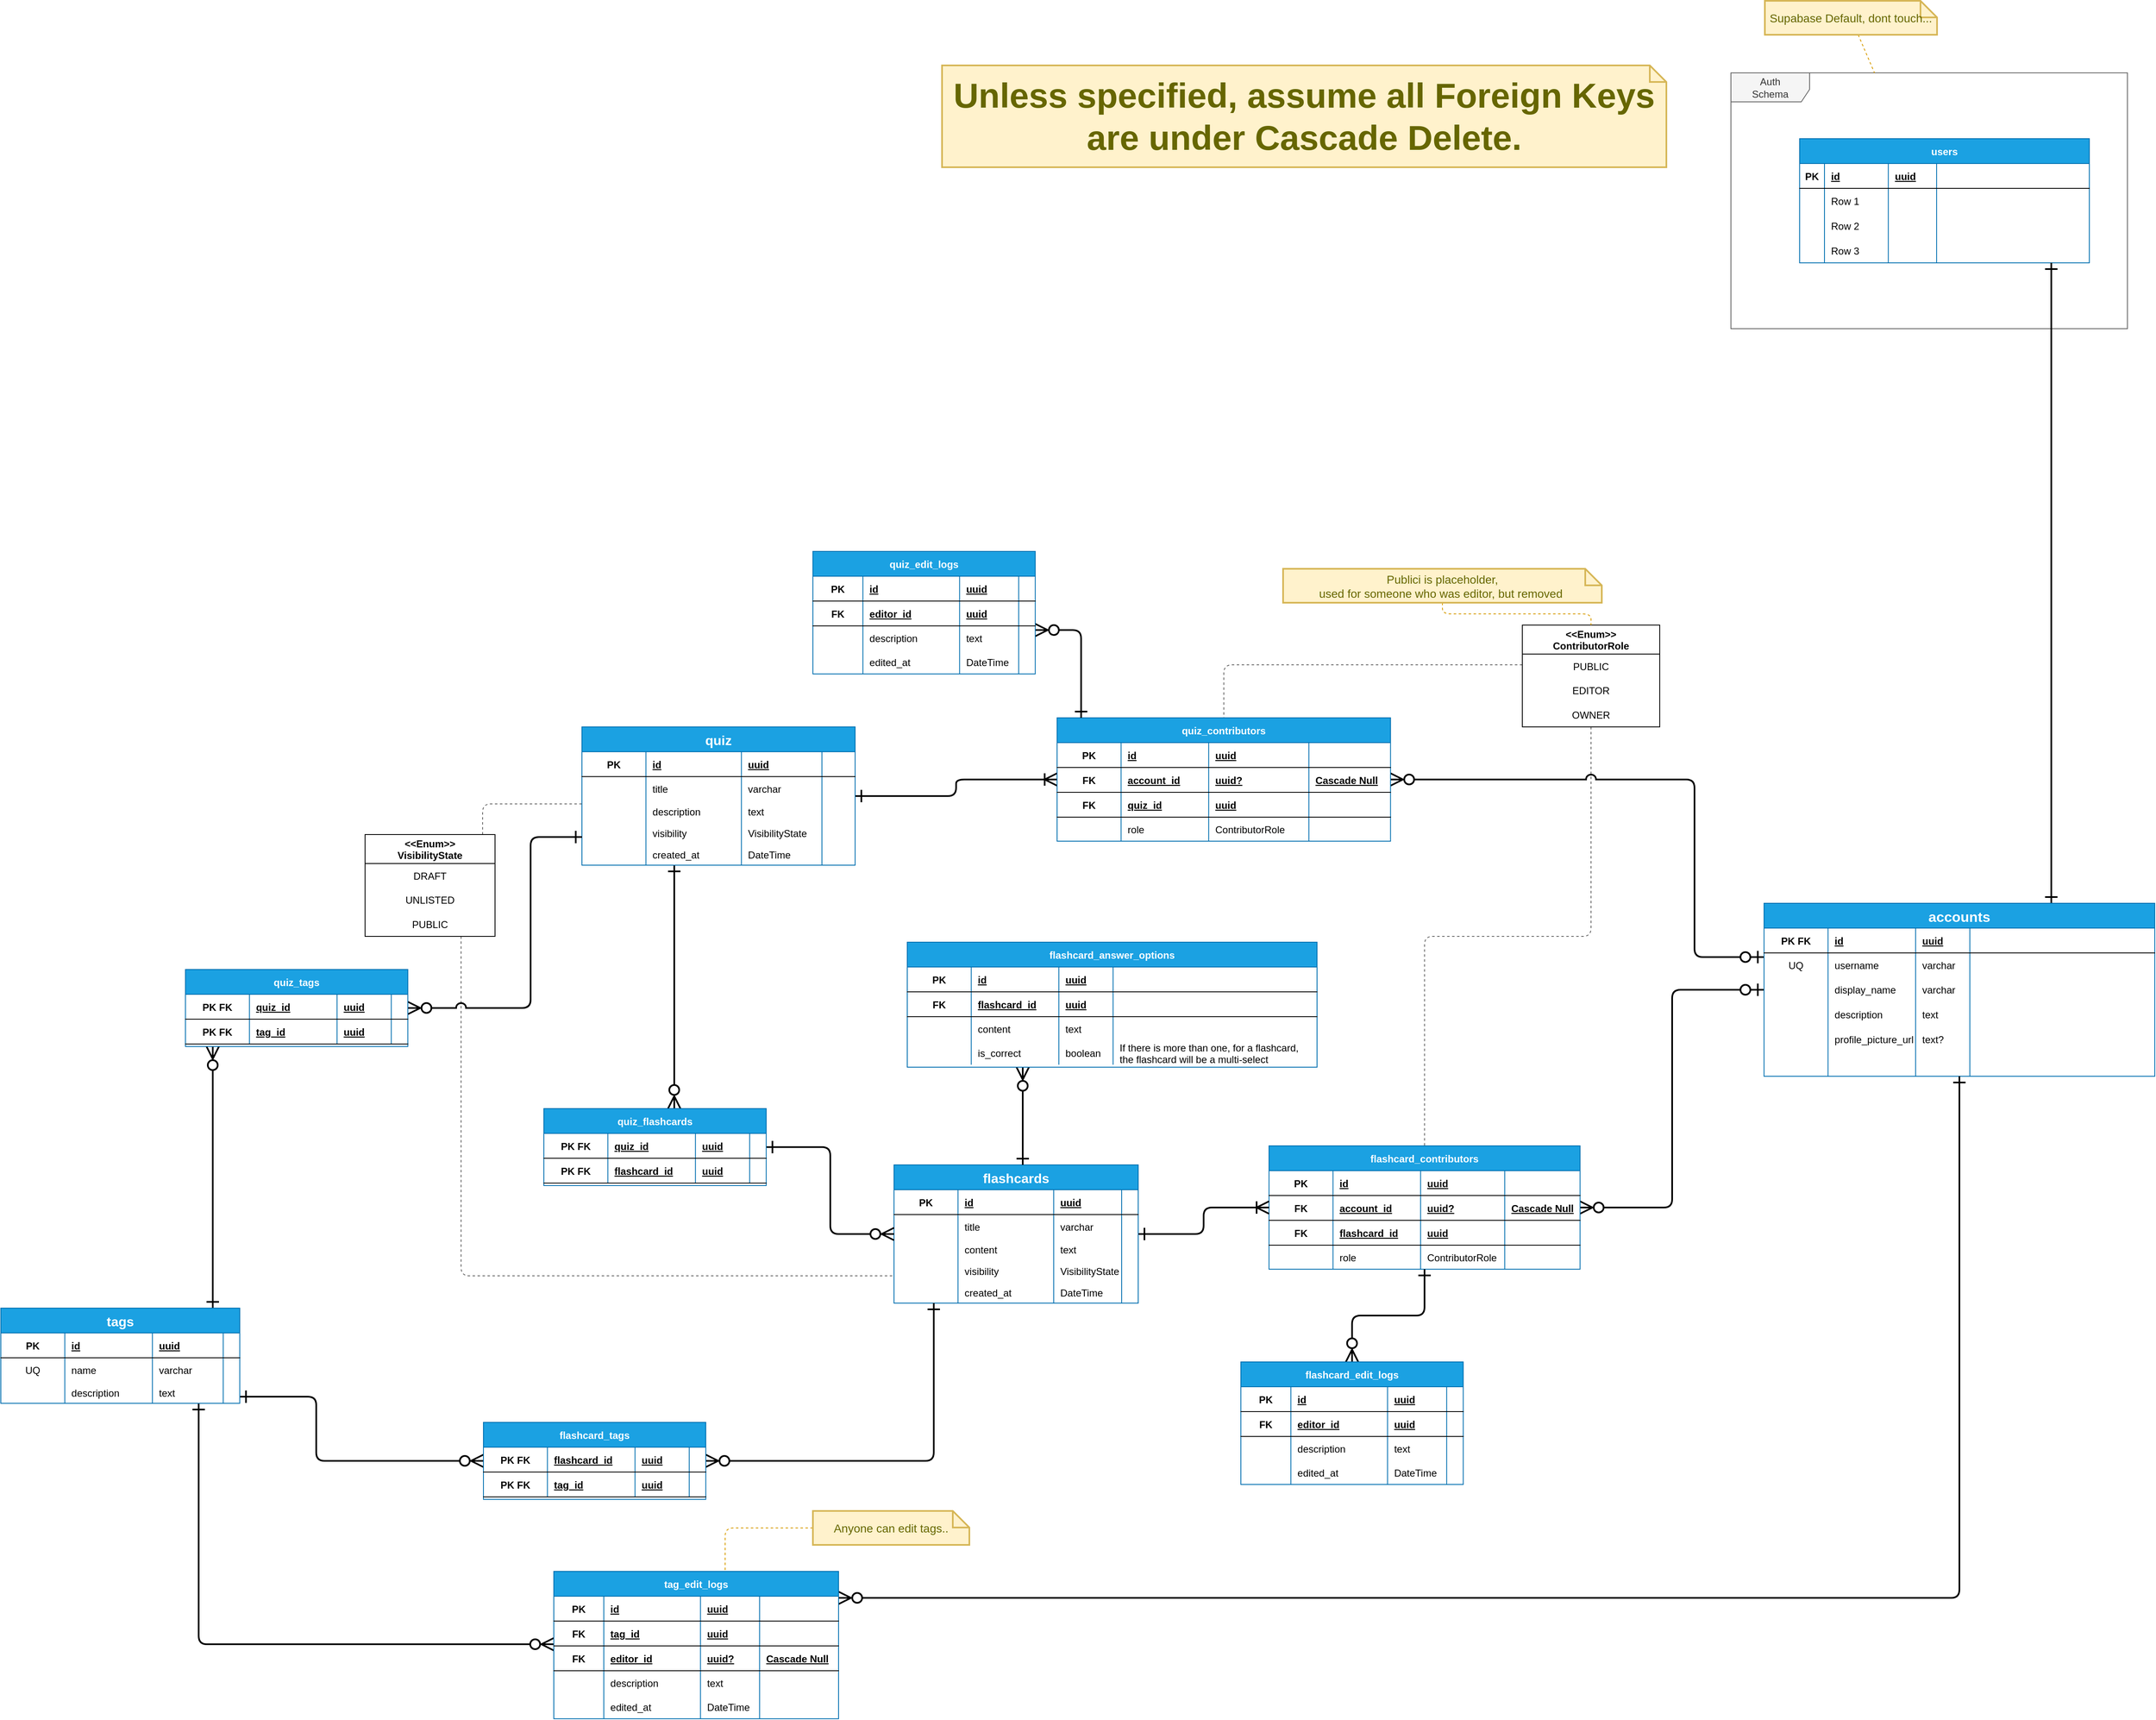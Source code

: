 <mxfile>
    <diagram id="yXiccRbs3DKNl6Ph0mia" name="Core Schema">
        <mxGraphModel dx="2964" dy="1098" grid="0" gridSize="10" guides="1" tooltips="1" connect="1" arrows="1" fold="1" page="0" pageScale="1" pageWidth="850" pageHeight="1100" math="0" shadow="0">
            <root>
                <mxCell id="0"/>
                <mxCell id="1" parent="0"/>
                <mxCell id="506" style="edgeStyle=elbowEdgeStyle;jumpStyle=arc;jumpSize=10;elbow=vertical;html=1;strokeWidth=1;fontSize=17;startArrow=none;startFill=0;endArrow=none;endFill=0;startSize=12;endSize=12;dashed=1;fillColor=#f5f5f5;strokeColor=#666666;" edge="1" parent="1" source="499" target="312">
                    <mxGeometry relative="1" as="geometry">
                        <Array as="points">
                            <mxPoint x="-71" y="720"/>
                        </Array>
                    </mxGeometry>
                </mxCell>
                <mxCell id="507" style="edgeStyle=elbowEdgeStyle;jumpStyle=arc;jumpSize=10;elbow=vertical;html=1;strokeWidth=1;fontSize=17;startArrow=none;startFill=0;endArrow=none;endFill=0;startSize=12;endSize=12;dashed=1;fillColor=#f5f5f5;strokeColor=#666666;" edge="1" parent="1" source="499" target="67">
                    <mxGeometry relative="1" as="geometry"/>
                </mxCell>
                <mxCell id="2" value="Auth&lt;br&gt;Schema" style="shape=umlFrame;whiteSpace=wrap;html=1;width=95;height=35;fillColor=#f5f5f5;fontColor=#333333;strokeColor=#666666;" vertex="1" parent="1">
                    <mxGeometry x="269" y="5" width="479" height="309" as="geometry"/>
                </mxCell>
                <mxCell id="4" style="edgeStyle=none;html=1;endArrow=none;endFill=0;dashed=1;fillColor=#ffe6cc;strokeColor=#d79b00;" edge="1" parent="1" source="3" target="2">
                    <mxGeometry relative="1" as="geometry"/>
                </mxCell>
                <mxCell id="3" value="Supabase Default, dont touch..." style="shape=note;strokeWidth=2;fontSize=14;size=20;whiteSpace=wrap;html=1;fillColor=#fff2cc;strokeColor=#d6b656;fontColor=#666600;" vertex="1" parent="1">
                    <mxGeometry x="310" y="-82" width="208" height="41" as="geometry"/>
                </mxCell>
                <mxCell id="5" value="users" style="shape=table;startSize=30;container=1;collapsible=1;childLayout=tableLayout;fixedRows=1;rowLines=0;fontStyle=1;align=center;resizeLast=1;fillColor=#1ba1e2;strokeColor=#006EAF;fontColor=#ffffff;" vertex="1" parent="1">
                    <mxGeometry x="352" y="84.5" width="350" height="150" as="geometry"/>
                </mxCell>
                <mxCell id="6" value="" style="shape=tableRow;horizontal=0;startSize=0;swimlaneHead=0;swimlaneBody=0;fillColor=none;collapsible=0;dropTarget=0;points=[[0,0.5],[1,0.5]];portConstraint=eastwest;top=0;left=0;right=0;bottom=1;" vertex="1" parent="5">
                    <mxGeometry y="30" width="350" height="30" as="geometry"/>
                </mxCell>
                <mxCell id="7" value="PK" style="shape=partialRectangle;connectable=0;fillColor=none;top=0;left=0;bottom=0;right=0;fontStyle=1;overflow=hidden;" vertex="1" parent="6">
                    <mxGeometry width="30" height="30" as="geometry">
                        <mxRectangle width="30" height="30" as="alternateBounds"/>
                    </mxGeometry>
                </mxCell>
                <mxCell id="8" value="id" style="shape=partialRectangle;connectable=0;fillColor=none;top=0;left=0;bottom=0;right=0;align=left;spacingLeft=6;fontStyle=5;overflow=hidden;" vertex="1" parent="6">
                    <mxGeometry x="30" width="77.125" height="30" as="geometry">
                        <mxRectangle width="77.125" height="30" as="alternateBounds"/>
                    </mxGeometry>
                </mxCell>
                <mxCell id="18" value="uuid" style="shape=partialRectangle;connectable=0;fillColor=none;top=0;left=0;bottom=0;right=0;align=left;spacingLeft=6;fontStyle=5;overflow=hidden;" vertex="1" parent="6">
                    <mxGeometry x="107.125" width="58.333" height="30" as="geometry">
                        <mxRectangle width="58.333" height="30" as="alternateBounds"/>
                    </mxGeometry>
                </mxCell>
                <mxCell id="26" style="shape=partialRectangle;connectable=0;fillColor=none;top=0;left=0;bottom=0;right=0;align=left;spacingLeft=6;fontStyle=5;overflow=hidden;" vertex="1" parent="6">
                    <mxGeometry x="165.458" width="184.542" height="30" as="geometry">
                        <mxRectangle width="184.542" height="30" as="alternateBounds"/>
                    </mxGeometry>
                </mxCell>
                <mxCell id="9" value="" style="shape=tableRow;horizontal=0;startSize=0;swimlaneHead=0;swimlaneBody=0;fillColor=none;collapsible=0;dropTarget=0;points=[[0,0.5],[1,0.5]];portConstraint=eastwest;top=0;left=0;right=0;bottom=0;" vertex="1" parent="5">
                    <mxGeometry y="60" width="350" height="30" as="geometry"/>
                </mxCell>
                <mxCell id="10" value="" style="shape=partialRectangle;connectable=0;fillColor=none;top=0;left=0;bottom=0;right=0;editable=1;overflow=hidden;" vertex="1" parent="9">
                    <mxGeometry width="30" height="30" as="geometry">
                        <mxRectangle width="30" height="30" as="alternateBounds"/>
                    </mxGeometry>
                </mxCell>
                <mxCell id="11" value="Row 1" style="shape=partialRectangle;connectable=0;fillColor=none;top=0;left=0;bottom=0;right=0;align=left;spacingLeft=6;overflow=hidden;" vertex="1" parent="9">
                    <mxGeometry x="30" width="77.125" height="30" as="geometry">
                        <mxRectangle width="77.125" height="30" as="alternateBounds"/>
                    </mxGeometry>
                </mxCell>
                <mxCell id="19" style="shape=partialRectangle;connectable=0;fillColor=none;top=0;left=0;bottom=0;right=0;align=left;spacingLeft=6;overflow=hidden;" vertex="1" parent="9">
                    <mxGeometry x="107.125" width="58.333" height="30" as="geometry">
                        <mxRectangle width="58.333" height="30" as="alternateBounds"/>
                    </mxGeometry>
                </mxCell>
                <mxCell id="27" style="shape=partialRectangle;connectable=0;fillColor=none;top=0;left=0;bottom=0;right=0;align=left;spacingLeft=6;overflow=hidden;" vertex="1" parent="9">
                    <mxGeometry x="165.458" width="184.542" height="30" as="geometry">
                        <mxRectangle width="184.542" height="30" as="alternateBounds"/>
                    </mxGeometry>
                </mxCell>
                <mxCell id="12" value="" style="shape=tableRow;horizontal=0;startSize=0;swimlaneHead=0;swimlaneBody=0;fillColor=none;collapsible=0;dropTarget=0;points=[[0,0.5],[1,0.5]];portConstraint=eastwest;top=0;left=0;right=0;bottom=0;" vertex="1" parent="5">
                    <mxGeometry y="90" width="350" height="30" as="geometry"/>
                </mxCell>
                <mxCell id="13" value="" style="shape=partialRectangle;connectable=0;fillColor=none;top=0;left=0;bottom=0;right=0;editable=1;overflow=hidden;" vertex="1" parent="12">
                    <mxGeometry width="30" height="30" as="geometry">
                        <mxRectangle width="30" height="30" as="alternateBounds"/>
                    </mxGeometry>
                </mxCell>
                <mxCell id="14" value="Row 2" style="shape=partialRectangle;connectable=0;fillColor=none;top=0;left=0;bottom=0;right=0;align=left;spacingLeft=6;overflow=hidden;" vertex="1" parent="12">
                    <mxGeometry x="30" width="77.125" height="30" as="geometry">
                        <mxRectangle width="77.125" height="30" as="alternateBounds"/>
                    </mxGeometry>
                </mxCell>
                <mxCell id="20" style="shape=partialRectangle;connectable=0;fillColor=none;top=0;left=0;bottom=0;right=0;align=left;spacingLeft=6;overflow=hidden;" vertex="1" parent="12">
                    <mxGeometry x="107.125" width="58.333" height="30" as="geometry">
                        <mxRectangle width="58.333" height="30" as="alternateBounds"/>
                    </mxGeometry>
                </mxCell>
                <mxCell id="28" style="shape=partialRectangle;connectable=0;fillColor=none;top=0;left=0;bottom=0;right=0;align=left;spacingLeft=6;overflow=hidden;" vertex="1" parent="12">
                    <mxGeometry x="165.458" width="184.542" height="30" as="geometry">
                        <mxRectangle width="184.542" height="30" as="alternateBounds"/>
                    </mxGeometry>
                </mxCell>
                <mxCell id="15" value="" style="shape=tableRow;horizontal=0;startSize=0;swimlaneHead=0;swimlaneBody=0;fillColor=none;collapsible=0;dropTarget=0;points=[[0,0.5],[1,0.5]];portConstraint=eastwest;top=0;left=0;right=0;bottom=0;" vertex="1" parent="5">
                    <mxGeometry y="120" width="350" height="30" as="geometry"/>
                </mxCell>
                <mxCell id="16" value="" style="shape=partialRectangle;connectable=0;fillColor=none;top=0;left=0;bottom=0;right=0;editable=1;overflow=hidden;" vertex="1" parent="15">
                    <mxGeometry width="30" height="30" as="geometry">
                        <mxRectangle width="30" height="30" as="alternateBounds"/>
                    </mxGeometry>
                </mxCell>
                <mxCell id="17" value="Row 3" style="shape=partialRectangle;connectable=0;fillColor=none;top=0;left=0;bottom=0;right=0;align=left;spacingLeft=6;overflow=hidden;" vertex="1" parent="15">
                    <mxGeometry x="30" width="77.125" height="30" as="geometry">
                        <mxRectangle width="77.125" height="30" as="alternateBounds"/>
                    </mxGeometry>
                </mxCell>
                <mxCell id="21" style="shape=partialRectangle;connectable=0;fillColor=none;top=0;left=0;bottom=0;right=0;align=left;spacingLeft=6;overflow=hidden;" vertex="1" parent="15">
                    <mxGeometry x="107.125" width="58.333" height="30" as="geometry">
                        <mxRectangle width="58.333" height="30" as="alternateBounds"/>
                    </mxGeometry>
                </mxCell>
                <mxCell id="29" style="shape=partialRectangle;connectable=0;fillColor=none;top=0;left=0;bottom=0;right=0;align=left;spacingLeft=6;overflow=hidden;" vertex="1" parent="15">
                    <mxGeometry x="165.458" width="184.542" height="30" as="geometry">
                        <mxRectangle width="184.542" height="30" as="alternateBounds"/>
                    </mxGeometry>
                </mxCell>
                <mxCell id="51" style="edgeStyle=elbowEdgeStyle;html=1;endArrow=ERone;endFill=0;startArrow=ERone;startFill=0;endSize=12;startSize=12;strokeWidth=2;jumpStyle=arc;jumpSize=10;" edge="1" parent="1" source="30" target="5">
                    <mxGeometry relative="1" as="geometry">
                        <Array as="points">
                            <mxPoint x="656" y="646"/>
                        </Array>
                    </mxGeometry>
                </mxCell>
                <mxCell id="98" style="edgeStyle=elbowEdgeStyle;jumpStyle=arc;jumpSize=10;html=1;strokeWidth=2;startArrow=ERzeroToOne;startFill=0;endArrow=ERzeroToMany;endFill=0;startSize=12;endSize=12;" edge="1" parent="1" source="30" target="67">
                    <mxGeometry relative="1" as="geometry"/>
                </mxCell>
                <mxCell id="333" style="edgeStyle=elbowEdgeStyle;jumpStyle=arc;jumpSize=10;html=1;strokeWidth=2;fontSize=42;startArrow=ERzeroToOne;startFill=0;endArrow=ERzeroToMany;endFill=0;startSize=12;endSize=12;" edge="1" parent="1" source="30" target="312">
                    <mxGeometry relative="1" as="geometry">
                        <Array as="points">
                            <mxPoint x="225" y="1073"/>
                            <mxPoint x="115" y="862"/>
                        </Array>
                    </mxGeometry>
                </mxCell>
                <mxCell id="30" value="accounts" style="shape=table;startSize=30;container=1;collapsible=1;childLayout=tableLayout;fixedRows=1;rowLines=0;fontStyle=1;align=center;resizeLast=1;fillColor=#1ba1e2;strokeColor=#006EAF;fontColor=#ffffff;fontSize=17;" vertex="1" parent="1">
                    <mxGeometry x="309" y="1008" width="472" height="209" as="geometry"/>
                </mxCell>
                <mxCell id="31" value="" style="shape=tableRow;horizontal=0;startSize=0;swimlaneHead=0;swimlaneBody=0;fillColor=none;collapsible=0;dropTarget=0;points=[[0,0.5],[1,0.5]];portConstraint=eastwest;top=0;left=0;right=0;bottom=1;" vertex="1" parent="30">
                    <mxGeometry y="30" width="472" height="30" as="geometry"/>
                </mxCell>
                <mxCell id="32" value="PK FK" style="shape=partialRectangle;connectable=0;fillColor=none;top=0;left=0;bottom=0;right=0;fontStyle=1;overflow=hidden;" vertex="1" parent="31">
                    <mxGeometry width="77.292" height="30" as="geometry">
                        <mxRectangle width="77.292" height="30" as="alternateBounds"/>
                    </mxGeometry>
                </mxCell>
                <mxCell id="33" value="id" style="shape=partialRectangle;connectable=0;fillColor=none;top=0;left=0;bottom=0;right=0;align=left;spacingLeft=6;fontStyle=5;overflow=hidden;" vertex="1" parent="31">
                    <mxGeometry x="77.292" width="105.833" height="30" as="geometry">
                        <mxRectangle width="105.833" height="30" as="alternateBounds"/>
                    </mxGeometry>
                </mxCell>
                <mxCell id="34" value="uuid" style="shape=partialRectangle;connectable=0;fillColor=none;top=0;left=0;bottom=0;right=0;align=left;spacingLeft=6;fontStyle=5;overflow=hidden;" vertex="1" parent="31">
                    <mxGeometry x="183.125" width="65.5" height="30" as="geometry">
                        <mxRectangle width="65.5" height="30" as="alternateBounds"/>
                    </mxGeometry>
                </mxCell>
                <mxCell id="35" value="" style="shape=partialRectangle;connectable=0;fillColor=none;top=0;left=0;bottom=0;right=0;align=left;spacingLeft=6;fontStyle=5;overflow=hidden;" vertex="1" parent="31">
                    <mxGeometry x="248.625" width="223.375" height="30" as="geometry">
                        <mxRectangle width="223.375" height="30" as="alternateBounds"/>
                    </mxGeometry>
                </mxCell>
                <mxCell id="41" value="" style="shape=tableRow;horizontal=0;startSize=0;swimlaneHead=0;swimlaneBody=0;fillColor=none;collapsible=0;dropTarget=0;points=[[0,0.5],[1,0.5]];portConstraint=eastwest;top=0;left=0;right=0;bottom=0;" vertex="1" parent="30">
                    <mxGeometry y="60" width="472" height="29" as="geometry"/>
                </mxCell>
                <mxCell id="42" value="UQ" style="shape=partialRectangle;connectable=0;fillColor=none;top=0;left=0;bottom=0;right=0;editable=1;overflow=hidden;" vertex="1" parent="41">
                    <mxGeometry width="77.292" height="29" as="geometry">
                        <mxRectangle width="77.292" height="29" as="alternateBounds"/>
                    </mxGeometry>
                </mxCell>
                <mxCell id="43" value="username" style="shape=partialRectangle;connectable=0;fillColor=none;top=0;left=0;bottom=0;right=0;align=left;spacingLeft=6;overflow=hidden;" vertex="1" parent="41">
                    <mxGeometry x="77.292" width="105.833" height="29" as="geometry">
                        <mxRectangle width="105.833" height="29" as="alternateBounds"/>
                    </mxGeometry>
                </mxCell>
                <mxCell id="44" value="varchar" style="shape=partialRectangle;connectable=0;fillColor=none;top=0;left=0;bottom=0;right=0;align=left;spacingLeft=6;overflow=hidden;" vertex="1" parent="41">
                    <mxGeometry x="183.125" width="65.5" height="29" as="geometry">
                        <mxRectangle width="65.5" height="29" as="alternateBounds"/>
                    </mxGeometry>
                </mxCell>
                <mxCell id="45" style="shape=partialRectangle;connectable=0;fillColor=none;top=0;left=0;bottom=0;right=0;align=left;spacingLeft=6;overflow=hidden;" vertex="1" parent="41">
                    <mxGeometry x="248.625" width="223.375" height="29" as="geometry">
                        <mxRectangle width="223.375" height="29" as="alternateBounds"/>
                    </mxGeometry>
                </mxCell>
                <mxCell id="46" value="" style="shape=tableRow;horizontal=0;startSize=0;swimlaneHead=0;swimlaneBody=0;fillColor=none;collapsible=0;dropTarget=0;points=[[0,0.5],[1,0.5]];portConstraint=eastwest;top=0;left=0;right=0;bottom=0;" vertex="1" parent="30">
                    <mxGeometry y="89" width="472" height="30" as="geometry"/>
                </mxCell>
                <mxCell id="47" value="" style="shape=partialRectangle;connectable=0;fillColor=none;top=0;left=0;bottom=0;right=0;editable=1;overflow=hidden;" vertex="1" parent="46">
                    <mxGeometry width="77.292" height="30" as="geometry">
                        <mxRectangle width="77.292" height="30" as="alternateBounds"/>
                    </mxGeometry>
                </mxCell>
                <mxCell id="48" value="display_name" style="shape=partialRectangle;connectable=0;fillColor=none;top=0;left=0;bottom=0;right=0;align=left;spacingLeft=6;overflow=hidden;" vertex="1" parent="46">
                    <mxGeometry x="77.292" width="105.833" height="30" as="geometry">
                        <mxRectangle width="105.833" height="30" as="alternateBounds"/>
                    </mxGeometry>
                </mxCell>
                <mxCell id="49" value="varchar" style="shape=partialRectangle;connectable=0;fillColor=none;top=0;left=0;bottom=0;right=0;align=left;spacingLeft=6;overflow=hidden;" vertex="1" parent="46">
                    <mxGeometry x="183.125" width="65.5" height="30" as="geometry">
                        <mxRectangle width="65.5" height="30" as="alternateBounds"/>
                    </mxGeometry>
                </mxCell>
                <mxCell id="50" style="shape=partialRectangle;connectable=0;fillColor=none;top=0;left=0;bottom=0;right=0;align=left;spacingLeft=6;overflow=hidden;" vertex="1" parent="46">
                    <mxGeometry x="248.625" width="223.375" height="30" as="geometry">
                        <mxRectangle width="223.375" height="30" as="alternateBounds"/>
                    </mxGeometry>
                </mxCell>
                <mxCell id="62" style="shape=tableRow;horizontal=0;startSize=0;swimlaneHead=0;swimlaneBody=0;fillColor=none;collapsible=0;dropTarget=0;points=[[0,0.5],[1,0.5]];portConstraint=eastwest;top=0;left=0;right=0;bottom=0;" vertex="1" parent="30">
                    <mxGeometry y="119" width="472" height="30" as="geometry"/>
                </mxCell>
                <mxCell id="63" style="shape=partialRectangle;connectable=0;fillColor=none;top=0;left=0;bottom=0;right=0;editable=1;overflow=hidden;" vertex="1" parent="62">
                    <mxGeometry width="77.292" height="30" as="geometry">
                        <mxRectangle width="77.292" height="30" as="alternateBounds"/>
                    </mxGeometry>
                </mxCell>
                <mxCell id="64" value="description" style="shape=partialRectangle;connectable=0;fillColor=none;top=0;left=0;bottom=0;right=0;align=left;spacingLeft=6;overflow=hidden;" vertex="1" parent="62">
                    <mxGeometry x="77.292" width="105.833" height="30" as="geometry">
                        <mxRectangle width="105.833" height="30" as="alternateBounds"/>
                    </mxGeometry>
                </mxCell>
                <mxCell id="65" value="text" style="shape=partialRectangle;connectable=0;fillColor=none;top=0;left=0;bottom=0;right=0;align=left;spacingLeft=6;overflow=hidden;" vertex="1" parent="62">
                    <mxGeometry x="183.125" width="65.5" height="30" as="geometry">
                        <mxRectangle width="65.5" height="30" as="alternateBounds"/>
                    </mxGeometry>
                </mxCell>
                <mxCell id="66" style="shape=partialRectangle;connectable=0;fillColor=none;top=0;left=0;bottom=0;right=0;align=left;spacingLeft=6;overflow=hidden;" vertex="1" parent="62">
                    <mxGeometry x="248.625" width="223.375" height="30" as="geometry">
                        <mxRectangle width="223.375" height="30" as="alternateBounds"/>
                    </mxGeometry>
                </mxCell>
                <mxCell id="57" style="shape=tableRow;horizontal=0;startSize=0;swimlaneHead=0;swimlaneBody=0;fillColor=none;collapsible=0;dropTarget=0;points=[[0,0.5],[1,0.5]];portConstraint=eastwest;top=0;left=0;right=0;bottom=0;" vertex="1" parent="30">
                    <mxGeometry y="149" width="472" height="30" as="geometry"/>
                </mxCell>
                <mxCell id="58" style="shape=partialRectangle;connectable=0;fillColor=none;top=0;left=0;bottom=0;right=0;editable=1;overflow=hidden;" vertex="1" parent="57">
                    <mxGeometry width="77.292" height="30" as="geometry">
                        <mxRectangle width="77.292" height="30" as="alternateBounds"/>
                    </mxGeometry>
                </mxCell>
                <mxCell id="59" value="profile_picture_url" style="shape=partialRectangle;connectable=0;fillColor=none;top=0;left=0;bottom=0;right=0;align=left;spacingLeft=6;overflow=hidden;" vertex="1" parent="57">
                    <mxGeometry x="77.292" width="105.833" height="30" as="geometry">
                        <mxRectangle width="105.833" height="30" as="alternateBounds"/>
                    </mxGeometry>
                </mxCell>
                <mxCell id="60" value="text?" style="shape=partialRectangle;connectable=0;fillColor=none;top=0;left=0;bottom=0;right=0;align=left;spacingLeft=6;overflow=hidden;" vertex="1" parent="57">
                    <mxGeometry x="183.125" width="65.5" height="30" as="geometry">
                        <mxRectangle width="65.5" height="30" as="alternateBounds"/>
                    </mxGeometry>
                </mxCell>
                <mxCell id="61" style="shape=partialRectangle;connectable=0;fillColor=none;top=0;left=0;bottom=0;right=0;align=left;spacingLeft=6;overflow=hidden;" vertex="1" parent="57">
                    <mxGeometry x="248.625" width="223.375" height="30" as="geometry">
                        <mxRectangle width="223.375" height="30" as="alternateBounds"/>
                    </mxGeometry>
                </mxCell>
                <mxCell id="52" style="shape=tableRow;horizontal=0;startSize=0;swimlaneHead=0;swimlaneBody=0;fillColor=none;collapsible=0;dropTarget=0;points=[[0,0.5],[1,0.5]];portConstraint=eastwest;top=0;left=0;right=0;bottom=0;" vertex="1" parent="30">
                    <mxGeometry y="179" width="472" height="30" as="geometry"/>
                </mxCell>
                <mxCell id="53" style="shape=partialRectangle;connectable=0;fillColor=none;top=0;left=0;bottom=0;right=0;editable=1;overflow=hidden;" vertex="1" parent="52">
                    <mxGeometry width="77.292" height="30" as="geometry">
                        <mxRectangle width="77.292" height="30" as="alternateBounds"/>
                    </mxGeometry>
                </mxCell>
                <mxCell id="54" style="shape=partialRectangle;connectable=0;fillColor=none;top=0;left=0;bottom=0;right=0;align=left;spacingLeft=6;overflow=hidden;" vertex="1" parent="52">
                    <mxGeometry x="77.292" width="105.833" height="30" as="geometry">
                        <mxRectangle width="105.833" height="30" as="alternateBounds"/>
                    </mxGeometry>
                </mxCell>
                <mxCell id="55" style="shape=partialRectangle;connectable=0;fillColor=none;top=0;left=0;bottom=0;right=0;align=left;spacingLeft=6;overflow=hidden;" vertex="1" parent="52">
                    <mxGeometry x="183.125" width="65.5" height="30" as="geometry">
                        <mxRectangle width="65.5" height="30" as="alternateBounds"/>
                    </mxGeometry>
                </mxCell>
                <mxCell id="56" style="shape=partialRectangle;connectable=0;fillColor=none;top=0;left=0;bottom=0;right=0;align=left;spacingLeft=6;overflow=hidden;" vertex="1" parent="52">
                    <mxGeometry x="248.625" width="223.375" height="30" as="geometry">
                        <mxRectangle width="223.375" height="30" as="alternateBounds"/>
                    </mxGeometry>
                </mxCell>
                <mxCell id="67" value="flashcard_contributors" style="shape=table;startSize=30;container=1;collapsible=1;childLayout=tableLayout;fixedRows=1;rowLines=0;fontStyle=1;align=center;resizeLast=1;fillColor=#1ba1e2;strokeColor=#006EAF;fontColor=#ffffff;" vertex="1" parent="1">
                    <mxGeometry x="-289" y="1301" width="375.75" height="149" as="geometry"/>
                </mxCell>
                <mxCell id="99" style="shape=tableRow;horizontal=0;startSize=0;swimlaneHead=0;swimlaneBody=0;fillColor=none;collapsible=0;dropTarget=0;points=[[0,0.5],[1,0.5]];portConstraint=eastwest;top=0;left=0;right=0;bottom=1;" vertex="1" parent="67">
                    <mxGeometry y="30" width="375.75" height="30" as="geometry"/>
                </mxCell>
                <mxCell id="100" value="PK" style="shape=partialRectangle;connectable=0;fillColor=none;top=0;left=0;bottom=0;right=0;fontStyle=1;overflow=hidden;" vertex="1" parent="99">
                    <mxGeometry width="77.292" height="30" as="geometry">
                        <mxRectangle width="77.292" height="30" as="alternateBounds"/>
                    </mxGeometry>
                </mxCell>
                <mxCell id="101" value="id" style="shape=partialRectangle;connectable=0;fillColor=none;top=0;left=0;bottom=0;right=0;align=left;spacingLeft=6;fontStyle=5;overflow=hidden;" vertex="1" parent="99">
                    <mxGeometry x="77.292" width="105.833" height="30" as="geometry">
                        <mxRectangle width="105.833" height="30" as="alternateBounds"/>
                    </mxGeometry>
                </mxCell>
                <mxCell id="102" value="uuid" style="shape=partialRectangle;connectable=0;fillColor=none;top=0;left=0;bottom=0;right=0;align=left;spacingLeft=6;fontStyle=5;overflow=hidden;" vertex="1" parent="99">
                    <mxGeometry x="183.125" width="101.625" height="30" as="geometry">
                        <mxRectangle width="101.625" height="30" as="alternateBounds"/>
                    </mxGeometry>
                </mxCell>
                <mxCell id="103" style="shape=partialRectangle;connectable=0;fillColor=none;top=0;left=0;bottom=0;right=0;align=left;spacingLeft=6;fontStyle=5;overflow=hidden;" vertex="1" parent="99">
                    <mxGeometry x="284.75" width="91" height="30" as="geometry">
                        <mxRectangle width="91" height="30" as="alternateBounds"/>
                    </mxGeometry>
                </mxCell>
                <mxCell id="104" style="shape=tableRow;horizontal=0;startSize=0;swimlaneHead=0;swimlaneBody=0;fillColor=none;collapsible=0;dropTarget=0;points=[[0,0.5],[1,0.5]];portConstraint=eastwest;top=0;left=0;right=0;bottom=1;" vertex="1" parent="67">
                    <mxGeometry y="60" width="375.75" height="30" as="geometry"/>
                </mxCell>
                <mxCell id="105" value="FK" style="shape=partialRectangle;connectable=0;fillColor=none;top=0;left=0;bottom=0;right=0;fontStyle=1;overflow=hidden;" vertex="1" parent="104">
                    <mxGeometry width="77.292" height="30" as="geometry">
                        <mxRectangle width="77.292" height="30" as="alternateBounds"/>
                    </mxGeometry>
                </mxCell>
                <mxCell id="106" value="account_id" style="shape=partialRectangle;connectable=0;fillColor=none;top=0;left=0;bottom=0;right=0;align=left;spacingLeft=6;fontStyle=5;overflow=hidden;" vertex="1" parent="104">
                    <mxGeometry x="77.292" width="105.833" height="30" as="geometry">
                        <mxRectangle width="105.833" height="30" as="alternateBounds"/>
                    </mxGeometry>
                </mxCell>
                <mxCell id="107" value="uuid?" style="shape=partialRectangle;connectable=0;fillColor=none;top=0;left=0;bottom=0;right=0;align=left;spacingLeft=6;fontStyle=5;overflow=hidden;" vertex="1" parent="104">
                    <mxGeometry x="183.125" width="101.625" height="30" as="geometry">
                        <mxRectangle width="101.625" height="30" as="alternateBounds"/>
                    </mxGeometry>
                </mxCell>
                <mxCell id="108" value="Cascade Null" style="shape=partialRectangle;connectable=0;fillColor=none;top=0;left=0;bottom=0;right=0;align=left;spacingLeft=6;fontStyle=5;overflow=hidden;" vertex="1" parent="104">
                    <mxGeometry x="284.75" width="91" height="30" as="geometry">
                        <mxRectangle width="91" height="30" as="alternateBounds"/>
                    </mxGeometry>
                </mxCell>
                <mxCell id="68" value="" style="shape=tableRow;horizontal=0;startSize=0;swimlaneHead=0;swimlaneBody=0;fillColor=none;collapsible=0;dropTarget=0;points=[[0,0.5],[1,0.5]];portConstraint=eastwest;top=0;left=0;right=0;bottom=1;" vertex="1" parent="67">
                    <mxGeometry y="90" width="375.75" height="30" as="geometry"/>
                </mxCell>
                <mxCell id="69" value="FK" style="shape=partialRectangle;connectable=0;fillColor=none;top=0;left=0;bottom=0;right=0;fontStyle=1;overflow=hidden;" vertex="1" parent="68">
                    <mxGeometry width="77.292" height="30" as="geometry">
                        <mxRectangle width="77.292" height="30" as="alternateBounds"/>
                    </mxGeometry>
                </mxCell>
                <mxCell id="70" value="flashcard_id" style="shape=partialRectangle;connectable=0;fillColor=none;top=0;left=0;bottom=0;right=0;align=left;spacingLeft=6;fontStyle=5;overflow=hidden;" vertex="1" parent="68">
                    <mxGeometry x="77.292" width="105.833" height="30" as="geometry">
                        <mxRectangle width="105.833" height="30" as="alternateBounds"/>
                    </mxGeometry>
                </mxCell>
                <mxCell id="71" value="uuid" style="shape=partialRectangle;connectable=0;fillColor=none;top=0;left=0;bottom=0;right=0;align=left;spacingLeft=6;fontStyle=5;overflow=hidden;" vertex="1" parent="68">
                    <mxGeometry x="183.125" width="101.625" height="30" as="geometry">
                        <mxRectangle width="101.625" height="30" as="alternateBounds"/>
                    </mxGeometry>
                </mxCell>
                <mxCell id="72" value="" style="shape=partialRectangle;connectable=0;fillColor=none;top=0;left=0;bottom=0;right=0;align=left;spacingLeft=6;fontStyle=5;overflow=hidden;" vertex="1" parent="68">
                    <mxGeometry x="284.75" width="91" height="30" as="geometry">
                        <mxRectangle width="91" height="30" as="alternateBounds"/>
                    </mxGeometry>
                </mxCell>
                <mxCell id="73" value="" style="shape=tableRow;horizontal=0;startSize=0;swimlaneHead=0;swimlaneBody=0;fillColor=none;collapsible=0;dropTarget=0;points=[[0,0.5],[1,0.5]];portConstraint=eastwest;top=0;left=0;right=0;bottom=0;" vertex="1" parent="67">
                    <mxGeometry y="120" width="375.75" height="29" as="geometry"/>
                </mxCell>
                <mxCell id="74" value="" style="shape=partialRectangle;connectable=0;fillColor=none;top=0;left=0;bottom=0;right=0;editable=1;overflow=hidden;" vertex="1" parent="73">
                    <mxGeometry width="77.292" height="29" as="geometry">
                        <mxRectangle width="77.292" height="29" as="alternateBounds"/>
                    </mxGeometry>
                </mxCell>
                <mxCell id="75" value="role" style="shape=partialRectangle;connectable=0;fillColor=none;top=0;left=0;bottom=0;right=0;align=left;spacingLeft=6;overflow=hidden;" vertex="1" parent="73">
                    <mxGeometry x="77.292" width="105.833" height="29" as="geometry">
                        <mxRectangle width="105.833" height="29" as="alternateBounds"/>
                    </mxGeometry>
                </mxCell>
                <mxCell id="76" value="ContributorRole" style="shape=partialRectangle;connectable=0;fillColor=none;top=0;left=0;bottom=0;right=0;align=left;spacingLeft=6;overflow=hidden;" vertex="1" parent="73">
                    <mxGeometry x="183.125" width="101.625" height="29" as="geometry">
                        <mxRectangle width="101.625" height="29" as="alternateBounds"/>
                    </mxGeometry>
                </mxCell>
                <mxCell id="77" value="" style="shape=partialRectangle;connectable=0;fillColor=none;top=0;left=0;bottom=0;right=0;align=left;spacingLeft=6;overflow=hidden;" vertex="1" parent="73">
                    <mxGeometry x="284.75" width="91" height="29" as="geometry">
                        <mxRectangle width="91" height="29" as="alternateBounds"/>
                    </mxGeometry>
                </mxCell>
                <mxCell id="414" style="edgeStyle=orthogonalEdgeStyle;jumpStyle=arc;jumpSize=10;html=1;strokeWidth=1;fontSize=17;startArrow=none;startFill=0;endArrow=none;endFill=0;startSize=12;endSize=12;dashed=1;fillColor=#f5f5f5;strokeColor=#666666;" edge="1" parent="1" source="110" target="270">
                    <mxGeometry relative="1" as="geometry">
                        <Array as="points">
                            <mxPoint x="-1239" y="888"/>
                        </Array>
                    </mxGeometry>
                </mxCell>
                <mxCell id="415" style="edgeStyle=orthogonalEdgeStyle;jumpStyle=arc;jumpSize=10;html=1;strokeWidth=1;fontSize=17;startArrow=none;startFill=0;endArrow=none;endFill=0;startSize=12;endSize=12;elbow=vertical;dashed=1;fillColor=#f5f5f5;strokeColor=#666666;" edge="1" parent="1" source="110" target="156">
                    <mxGeometry relative="1" as="geometry">
                        <Array as="points">
                            <mxPoint x="-1265" y="1458"/>
                        </Array>
                    </mxGeometry>
                </mxCell>
                <mxCell id="110" value="&lt;&lt;Enum&gt;&gt;&#10;VisibilityState" style="shape=table;startSize=35;container=1;collapsible=1;childLayout=tableLayout;fixedRows=1;rowLines=0;fontStyle=1;align=center;resizeLast=1;" vertex="1" parent="1">
                    <mxGeometry x="-1381" y="925" width="157" height="123" as="geometry"/>
                </mxCell>
                <mxCell id="126" value="" style="shape=tableRow;horizontal=0;startSize=0;swimlaneHead=0;swimlaneBody=0;fillColor=none;collapsible=0;dropTarget=0;points=[[0,0.5],[1,0.5]];portConstraint=eastwest;top=0;left=0;right=0;bottom=0;" vertex="1" parent="110">
                    <mxGeometry y="35" width="157" height="29" as="geometry"/>
                </mxCell>
                <mxCell id="127" value="DRAFT" style="shape=partialRectangle;connectable=0;fillColor=none;top=0;left=0;bottom=0;right=0;editable=1;overflow=hidden;" vertex="1" parent="126">
                    <mxGeometry width="157" height="29" as="geometry">
                        <mxRectangle width="157" height="29" as="alternateBounds"/>
                    </mxGeometry>
                </mxCell>
                <mxCell id="243" style="shape=tableRow;horizontal=0;startSize=0;swimlaneHead=0;swimlaneBody=0;fillColor=none;collapsible=0;dropTarget=0;points=[[0,0.5],[1,0.5]];portConstraint=eastwest;top=0;left=0;right=0;bottom=0;" vertex="1" parent="110">
                    <mxGeometry y="64" width="157" height="29" as="geometry"/>
                </mxCell>
                <mxCell id="244" value="UNLISTED" style="shape=partialRectangle;connectable=0;fillColor=none;top=0;left=0;bottom=0;right=0;editable=1;overflow=hidden;" vertex="1" parent="243">
                    <mxGeometry width="157" height="29" as="geometry">
                        <mxRectangle width="157" height="29" as="alternateBounds"/>
                    </mxGeometry>
                </mxCell>
                <mxCell id="131" value="" style="shape=tableRow;horizontal=0;startSize=0;swimlaneHead=0;swimlaneBody=0;fillColor=none;collapsible=0;dropTarget=0;points=[[0,0.5],[1,0.5]];portConstraint=eastwest;top=0;left=0;right=0;bottom=0;" vertex="1" parent="110">
                    <mxGeometry y="93" width="157" height="30" as="geometry"/>
                </mxCell>
                <mxCell id="132" value="PUBLIC" style="shape=partialRectangle;connectable=0;fillColor=none;top=0;left=0;bottom=0;right=0;editable=1;overflow=hidden;" vertex="1" parent="131">
                    <mxGeometry width="157" height="30" as="geometry">
                        <mxRectangle width="157" height="30" as="alternateBounds"/>
                    </mxGeometry>
                </mxCell>
                <mxCell id="337" style="edgeStyle=elbowEdgeStyle;jumpStyle=arc;jumpSize=10;html=1;strokeWidth=2;fontSize=42;startArrow=ERone;startFill=0;endArrow=ERoneToMany;endFill=0;startSize=12;endSize=12;" edge="1" parent="1" source="156" target="67">
                    <mxGeometry relative="1" as="geometry"/>
                </mxCell>
                <mxCell id="156" value="flashcards" style="shape=table;startSize=30;container=1;collapsible=1;childLayout=tableLayout;fixedRows=1;rowLines=0;fontStyle=1;align=center;resizeLast=1;fillColor=#1ba1e2;strokeColor=#006EAF;fontColor=#ffffff;fontSize=16;" vertex="1" parent="1">
                    <mxGeometry x="-742" y="1324" width="295" height="167" as="geometry"/>
                </mxCell>
                <mxCell id="157" style="shape=tableRow;horizontal=0;startSize=0;swimlaneHead=0;swimlaneBody=0;fillColor=none;collapsible=0;dropTarget=0;points=[[0,0.5],[1,0.5]];portConstraint=eastwest;top=0;left=0;right=0;bottom=1;" vertex="1" parent="156">
                    <mxGeometry y="30" width="295" height="30" as="geometry"/>
                </mxCell>
                <mxCell id="158" value="PK" style="shape=partialRectangle;connectable=0;fillColor=none;top=0;left=0;bottom=0;right=0;fontStyle=1;overflow=hidden;" vertex="1" parent="157">
                    <mxGeometry width="77.292" height="30" as="geometry">
                        <mxRectangle width="77.292" height="30" as="alternateBounds"/>
                    </mxGeometry>
                </mxCell>
                <mxCell id="159" value="id" style="shape=partialRectangle;connectable=0;fillColor=none;top=0;left=0;bottom=0;right=0;align=left;spacingLeft=6;fontStyle=5;overflow=hidden;" vertex="1" parent="157">
                    <mxGeometry x="77.292" width="115.605" height="30" as="geometry">
                        <mxRectangle width="115.605" height="30" as="alternateBounds"/>
                    </mxGeometry>
                </mxCell>
                <mxCell id="160" value="uuid" style="shape=partialRectangle;connectable=0;fillColor=none;top=0;left=0;bottom=0;right=0;align=left;spacingLeft=6;fontStyle=5;overflow=hidden;" vertex="1" parent="157">
                    <mxGeometry x="192.897" width="82.103" height="30" as="geometry">
                        <mxRectangle width="82.103" height="30" as="alternateBounds"/>
                    </mxGeometry>
                </mxCell>
                <mxCell id="161" style="shape=partialRectangle;connectable=0;fillColor=none;top=0;left=0;bottom=0;right=0;align=left;spacingLeft=6;fontStyle=5;overflow=hidden;" vertex="1" parent="157">
                    <mxGeometry x="275" width="20" height="30" as="geometry">
                        <mxRectangle width="20" height="30" as="alternateBounds"/>
                    </mxGeometry>
                </mxCell>
                <mxCell id="172" value="" style="shape=tableRow;horizontal=0;startSize=0;swimlaneHead=0;swimlaneBody=0;fillColor=none;collapsible=0;dropTarget=0;points=[[0,0.5],[1,0.5]];portConstraint=eastwest;top=0;left=0;right=0;bottom=0;" vertex="1" parent="156">
                    <mxGeometry y="60" width="295" height="29" as="geometry"/>
                </mxCell>
                <mxCell id="173" value="" style="shape=partialRectangle;connectable=0;fillColor=none;top=0;left=0;bottom=0;right=0;editable=1;overflow=hidden;" vertex="1" parent="172">
                    <mxGeometry width="77.292" height="29" as="geometry">
                        <mxRectangle width="77.292" height="29" as="alternateBounds"/>
                    </mxGeometry>
                </mxCell>
                <mxCell id="174" value="title" style="shape=partialRectangle;connectable=0;fillColor=none;top=0;left=0;bottom=0;right=0;align=left;spacingLeft=6;overflow=hidden;" vertex="1" parent="172">
                    <mxGeometry x="77.292" width="115.605" height="29" as="geometry">
                        <mxRectangle width="115.605" height="29" as="alternateBounds"/>
                    </mxGeometry>
                </mxCell>
                <mxCell id="175" value="varchar" style="shape=partialRectangle;connectable=0;fillColor=none;top=0;left=0;bottom=0;right=0;align=left;spacingLeft=6;overflow=hidden;" vertex="1" parent="172">
                    <mxGeometry x="192.897" width="82.103" height="29" as="geometry">
                        <mxRectangle width="82.103" height="29" as="alternateBounds"/>
                    </mxGeometry>
                </mxCell>
                <mxCell id="176" value="" style="shape=partialRectangle;connectable=0;fillColor=none;top=0;left=0;bottom=0;right=0;align=left;spacingLeft=6;overflow=hidden;" vertex="1" parent="172">
                    <mxGeometry x="275" width="20" height="29" as="geometry">
                        <mxRectangle width="20" height="29" as="alternateBounds"/>
                    </mxGeometry>
                </mxCell>
                <mxCell id="208" style="shape=tableRow;horizontal=0;startSize=0;swimlaneHead=0;swimlaneBody=0;fillColor=none;collapsible=0;dropTarget=0;points=[[0,0.5],[1,0.5]];portConstraint=eastwest;top=0;left=0;right=0;bottom=0;" vertex="1" parent="156">
                    <mxGeometry y="89" width="295" height="26" as="geometry"/>
                </mxCell>
                <mxCell id="209" style="shape=partialRectangle;connectable=0;fillColor=none;top=0;left=0;bottom=0;right=0;editable=1;overflow=hidden;" vertex="1" parent="208">
                    <mxGeometry width="77.292" height="26" as="geometry">
                        <mxRectangle width="77.292" height="26" as="alternateBounds"/>
                    </mxGeometry>
                </mxCell>
                <mxCell id="210" value="content" style="shape=partialRectangle;connectable=0;fillColor=none;top=0;left=0;bottom=0;right=0;align=left;spacingLeft=6;overflow=hidden;" vertex="1" parent="208">
                    <mxGeometry x="77.292" width="115.605" height="26" as="geometry">
                        <mxRectangle width="115.605" height="26" as="alternateBounds"/>
                    </mxGeometry>
                </mxCell>
                <mxCell id="211" value="text" style="shape=partialRectangle;connectable=0;fillColor=none;top=0;left=0;bottom=0;right=0;align=left;spacingLeft=6;overflow=hidden;" vertex="1" parent="208">
                    <mxGeometry x="192.897" width="82.103" height="26" as="geometry">
                        <mxRectangle width="82.103" height="26" as="alternateBounds"/>
                    </mxGeometry>
                </mxCell>
                <mxCell id="212" style="shape=partialRectangle;connectable=0;fillColor=none;top=0;left=0;bottom=0;right=0;align=left;spacingLeft=6;overflow=hidden;" vertex="1" parent="208">
                    <mxGeometry x="275" width="20" height="26" as="geometry">
                        <mxRectangle width="20" height="26" as="alternateBounds"/>
                    </mxGeometry>
                </mxCell>
                <mxCell id="238" style="shape=tableRow;horizontal=0;startSize=0;swimlaneHead=0;swimlaneBody=0;fillColor=none;collapsible=0;dropTarget=0;points=[[0,0.5],[1,0.5]];portConstraint=eastwest;top=0;left=0;right=0;bottom=0;" vertex="1" parent="156">
                    <mxGeometry y="115" width="295" height="26" as="geometry"/>
                </mxCell>
                <mxCell id="239" style="shape=partialRectangle;connectable=0;fillColor=none;top=0;left=0;bottom=0;right=0;editable=1;overflow=hidden;" vertex="1" parent="238">
                    <mxGeometry width="77.292" height="26" as="geometry">
                        <mxRectangle width="77.292" height="26" as="alternateBounds"/>
                    </mxGeometry>
                </mxCell>
                <mxCell id="240" value="visibility" style="shape=partialRectangle;connectable=0;fillColor=none;top=0;left=0;bottom=0;right=0;align=left;spacingLeft=6;overflow=hidden;" vertex="1" parent="238">
                    <mxGeometry x="77.292" width="115.605" height="26" as="geometry">
                        <mxRectangle width="115.605" height="26" as="alternateBounds"/>
                    </mxGeometry>
                </mxCell>
                <mxCell id="241" value="VisibilityState" style="shape=partialRectangle;connectable=0;fillColor=none;top=0;left=0;bottom=0;right=0;align=left;spacingLeft=6;overflow=hidden;" vertex="1" parent="238">
                    <mxGeometry x="192.897" width="82.103" height="26" as="geometry">
                        <mxRectangle width="82.103" height="26" as="alternateBounds"/>
                    </mxGeometry>
                </mxCell>
                <mxCell id="242" style="shape=partialRectangle;connectable=0;fillColor=none;top=0;left=0;bottom=0;right=0;align=left;spacingLeft=6;overflow=hidden;" vertex="1" parent="238">
                    <mxGeometry x="275" width="20" height="26" as="geometry">
                        <mxRectangle width="20" height="26" as="alternateBounds"/>
                    </mxGeometry>
                </mxCell>
                <mxCell id="460" style="shape=tableRow;horizontal=0;startSize=0;swimlaneHead=0;swimlaneBody=0;fillColor=none;collapsible=0;dropTarget=0;points=[[0,0.5],[1,0.5]];portConstraint=eastwest;top=0;left=0;right=0;bottom=0;" vertex="1" parent="156">
                    <mxGeometry y="141" width="295" height="26" as="geometry"/>
                </mxCell>
                <mxCell id="461" style="shape=partialRectangle;connectable=0;fillColor=none;top=0;left=0;bottom=0;right=0;editable=1;overflow=hidden;" vertex="1" parent="460">
                    <mxGeometry width="77.292" height="26" as="geometry">
                        <mxRectangle width="77.292" height="26" as="alternateBounds"/>
                    </mxGeometry>
                </mxCell>
                <mxCell id="462" value="created_at" style="shape=partialRectangle;connectable=0;fillColor=none;top=0;left=0;bottom=0;right=0;align=left;spacingLeft=6;overflow=hidden;" vertex="1" parent="460">
                    <mxGeometry x="77.292" width="115.605" height="26" as="geometry">
                        <mxRectangle width="115.605" height="26" as="alternateBounds"/>
                    </mxGeometry>
                </mxCell>
                <mxCell id="463" value="DateTime" style="shape=partialRectangle;connectable=0;fillColor=none;top=0;left=0;bottom=0;right=0;align=left;spacingLeft=6;overflow=hidden;" vertex="1" parent="460">
                    <mxGeometry x="192.897" width="82.103" height="26" as="geometry">
                        <mxRectangle width="82.103" height="26" as="alternateBounds"/>
                    </mxGeometry>
                </mxCell>
                <mxCell id="464" style="shape=partialRectangle;connectable=0;fillColor=none;top=0;left=0;bottom=0;right=0;align=left;spacingLeft=6;overflow=hidden;" vertex="1" parent="460">
                    <mxGeometry x="275" width="20" height="26" as="geometry">
                        <mxRectangle width="20" height="26" as="alternateBounds"/>
                    </mxGeometry>
                </mxCell>
                <mxCell id="215" style="edgeStyle=elbowEdgeStyle;jumpStyle=arc;jumpSize=10;html=1;strokeWidth=2;startArrow=ERzeroToMany;startFill=0;endArrow=ERone;endFill=0;startSize=12;endSize=12;" edge="1" parent="1" source="177" target="156">
                    <mxGeometry relative="1" as="geometry"/>
                </mxCell>
                <mxCell id="177" value="flashcard_answer_options" style="shape=table;startSize=30;container=1;collapsible=1;childLayout=tableLayout;fixedRows=1;rowLines=0;fontStyle=1;align=center;resizeLast=1;fillColor=#1ba1e2;strokeColor=#006EAF;fontColor=#ffffff;" vertex="1" parent="1">
                    <mxGeometry x="-726" y="1055" width="495" height="151" as="geometry"/>
                </mxCell>
                <mxCell id="178" style="shape=tableRow;horizontal=0;startSize=0;swimlaneHead=0;swimlaneBody=0;fillColor=none;collapsible=0;dropTarget=0;points=[[0,0.5],[1,0.5]];portConstraint=eastwest;top=0;left=0;right=0;bottom=1;" vertex="1" parent="177">
                    <mxGeometry y="30" width="495" height="30" as="geometry"/>
                </mxCell>
                <mxCell id="179" value="PK" style="shape=partialRectangle;connectable=0;fillColor=none;top=0;left=0;bottom=0;right=0;fontStyle=1;overflow=hidden;" vertex="1" parent="178">
                    <mxGeometry width="77.292" height="30" as="geometry">
                        <mxRectangle width="77.292" height="30" as="alternateBounds"/>
                    </mxGeometry>
                </mxCell>
                <mxCell id="180" value="id" style="shape=partialRectangle;connectable=0;fillColor=none;top=0;left=0;bottom=0;right=0;align=left;spacingLeft=6;fontStyle=5;overflow=hidden;" vertex="1" parent="178">
                    <mxGeometry x="77.292" width="105.833" height="30" as="geometry">
                        <mxRectangle width="105.833" height="30" as="alternateBounds"/>
                    </mxGeometry>
                </mxCell>
                <mxCell id="181" value="uuid" style="shape=partialRectangle;connectable=0;fillColor=none;top=0;left=0;bottom=0;right=0;align=left;spacingLeft=6;fontStyle=5;overflow=hidden;" vertex="1" parent="178">
                    <mxGeometry x="183.125" width="65.5" height="30" as="geometry">
                        <mxRectangle width="65.5" height="30" as="alternateBounds"/>
                    </mxGeometry>
                </mxCell>
                <mxCell id="182" style="shape=partialRectangle;connectable=0;fillColor=none;top=0;left=0;bottom=0;right=0;align=left;spacingLeft=6;fontStyle=5;overflow=hidden;" vertex="1" parent="178">
                    <mxGeometry x="248.625" width="246.375" height="30" as="geometry">
                        <mxRectangle width="246.375" height="30" as="alternateBounds"/>
                    </mxGeometry>
                </mxCell>
                <mxCell id="188" value="" style="shape=tableRow;horizontal=0;startSize=0;swimlaneHead=0;swimlaneBody=0;fillColor=none;collapsible=0;dropTarget=0;points=[[0,0.5],[1,0.5]];portConstraint=eastwest;top=0;left=0;right=0;bottom=1;" vertex="1" parent="177">
                    <mxGeometry y="60" width="495" height="30" as="geometry"/>
                </mxCell>
                <mxCell id="189" value="FK" style="shape=partialRectangle;connectable=0;fillColor=none;top=0;left=0;bottom=0;right=0;fontStyle=1;overflow=hidden;" vertex="1" parent="188">
                    <mxGeometry width="77.292" height="30" as="geometry">
                        <mxRectangle width="77.292" height="30" as="alternateBounds"/>
                    </mxGeometry>
                </mxCell>
                <mxCell id="190" value="flashcard_id" style="shape=partialRectangle;connectable=0;fillColor=none;top=0;left=0;bottom=0;right=0;align=left;spacingLeft=6;fontStyle=5;overflow=hidden;" vertex="1" parent="188">
                    <mxGeometry x="77.292" width="105.833" height="30" as="geometry">
                        <mxRectangle width="105.833" height="30" as="alternateBounds"/>
                    </mxGeometry>
                </mxCell>
                <mxCell id="191" value="uuid" style="shape=partialRectangle;connectable=0;fillColor=none;top=0;left=0;bottom=0;right=0;align=left;spacingLeft=6;fontStyle=5;overflow=hidden;" vertex="1" parent="188">
                    <mxGeometry x="183.125" width="65.5" height="30" as="geometry">
                        <mxRectangle width="65.5" height="30" as="alternateBounds"/>
                    </mxGeometry>
                </mxCell>
                <mxCell id="192" style="shape=partialRectangle;connectable=0;fillColor=none;top=0;left=0;bottom=0;right=0;align=left;spacingLeft=6;fontStyle=5;overflow=hidden;" vertex="1" parent="188">
                    <mxGeometry x="248.625" width="246.375" height="30" as="geometry">
                        <mxRectangle width="246.375" height="30" as="alternateBounds"/>
                    </mxGeometry>
                </mxCell>
                <mxCell id="193" value="" style="shape=tableRow;horizontal=0;startSize=0;swimlaneHead=0;swimlaneBody=0;fillColor=none;collapsible=0;dropTarget=0;points=[[0,0.5],[1,0.5]];portConstraint=eastwest;top=0;left=0;right=0;bottom=0;" vertex="1" parent="177">
                    <mxGeometry y="90" width="495" height="29" as="geometry"/>
                </mxCell>
                <mxCell id="194" value="" style="shape=partialRectangle;connectable=0;fillColor=none;top=0;left=0;bottom=0;right=0;editable=1;overflow=hidden;" vertex="1" parent="193">
                    <mxGeometry width="77.292" height="29" as="geometry">
                        <mxRectangle width="77.292" height="29" as="alternateBounds"/>
                    </mxGeometry>
                </mxCell>
                <mxCell id="195" value="content" style="shape=partialRectangle;connectable=0;fillColor=none;top=0;left=0;bottom=0;right=0;align=left;spacingLeft=6;overflow=hidden;" vertex="1" parent="193">
                    <mxGeometry x="77.292" width="105.833" height="29" as="geometry">
                        <mxRectangle width="105.833" height="29" as="alternateBounds"/>
                    </mxGeometry>
                </mxCell>
                <mxCell id="196" value="text" style="shape=partialRectangle;connectable=0;fillColor=none;top=0;left=0;bottom=0;right=0;align=left;spacingLeft=6;overflow=hidden;" vertex="1" parent="193">
                    <mxGeometry x="183.125" width="65.5" height="29" as="geometry">
                        <mxRectangle width="65.5" height="29" as="alternateBounds"/>
                    </mxGeometry>
                </mxCell>
                <mxCell id="197" value="" style="shape=partialRectangle;connectable=0;fillColor=none;top=0;left=0;bottom=0;right=0;align=left;spacingLeft=6;overflow=hidden;" vertex="1" parent="193">
                    <mxGeometry x="248.625" width="246.375" height="29" as="geometry">
                        <mxRectangle width="246.375" height="29" as="alternateBounds"/>
                    </mxGeometry>
                </mxCell>
                <mxCell id="233" style="shape=tableRow;horizontal=0;startSize=0;swimlaneHead=0;swimlaneBody=0;fillColor=none;collapsible=0;dropTarget=0;points=[[0,0.5],[1,0.5]];portConstraint=eastwest;top=0;left=0;right=0;bottom=0;" vertex="1" parent="177">
                    <mxGeometry y="119" width="495" height="29" as="geometry"/>
                </mxCell>
                <mxCell id="234" style="shape=partialRectangle;connectable=0;fillColor=none;top=0;left=0;bottom=0;right=0;editable=1;overflow=hidden;" vertex="1" parent="233">
                    <mxGeometry width="77.292" height="29" as="geometry">
                        <mxRectangle width="77.292" height="29" as="alternateBounds"/>
                    </mxGeometry>
                </mxCell>
                <mxCell id="235" value="is_correct" style="shape=partialRectangle;connectable=0;fillColor=none;top=0;left=0;bottom=0;right=0;align=left;spacingLeft=6;overflow=hidden;" vertex="1" parent="233">
                    <mxGeometry x="77.292" width="105.833" height="29" as="geometry">
                        <mxRectangle width="105.833" height="29" as="alternateBounds"/>
                    </mxGeometry>
                </mxCell>
                <mxCell id="236" value="boolean" style="shape=partialRectangle;connectable=0;fillColor=none;top=0;left=0;bottom=0;right=0;align=left;spacingLeft=6;overflow=hidden;" vertex="1" parent="233">
                    <mxGeometry x="183.125" width="65.5" height="29" as="geometry">
                        <mxRectangle width="65.5" height="29" as="alternateBounds"/>
                    </mxGeometry>
                </mxCell>
                <mxCell id="237" value="If there is more than one, for a flashcard,&#10;the flashcard will be a multi-select" style="shape=partialRectangle;connectable=0;fillColor=none;top=0;left=0;bottom=0;right=0;align=left;spacingLeft=6;overflow=hidden;" vertex="1" parent="233">
                    <mxGeometry x="248.625" width="246.375" height="29" as="geometry">
                        <mxRectangle width="246.375" height="29" as="alternateBounds"/>
                    </mxGeometry>
                </mxCell>
                <mxCell id="216" value="&lt;font style=&quot;font-size: 42px;&quot;&gt;Unless specified, assume all Foreign Keys are under Cascade Delete.&lt;br style=&quot;font-size: 42px;&quot;&gt;&lt;/font&gt;" style="shape=note;strokeWidth=2;fontSize=42;size=20;whiteSpace=wrap;html=1;fillColor=#fff2cc;strokeColor=#d6b656;fontColor=#666600;spacingLeft=4;spacingRight=4;fontStyle=1" vertex="1" parent="1">
                    <mxGeometry x="-684" y="-4" width="875" height="123" as="geometry"/>
                </mxCell>
                <mxCell id="335" style="edgeStyle=elbowEdgeStyle;jumpStyle=arc;jumpSize=10;html=1;strokeWidth=2;fontSize=42;startArrow=ERzeroToMany;startFill=0;endArrow=ERone;endFill=0;startSize=12;endSize=12;" edge="1" parent="1" source="249" target="270">
                    <mxGeometry relative="1" as="geometry"/>
                </mxCell>
                <mxCell id="338" style="edgeStyle=elbowEdgeStyle;jumpStyle=arc;jumpSize=10;html=1;strokeWidth=2;fontSize=42;startArrow=ERone;startFill=0;endArrow=ERzeroToMany;endFill=0;startSize=12;endSize=12;" edge="1" parent="1" source="249" target="156">
                    <mxGeometry relative="1" as="geometry"/>
                </mxCell>
                <mxCell id="249" value="quiz_flashcards" style="shape=table;startSize=30;container=1;collapsible=1;childLayout=tableLayout;fixedRows=1;rowLines=0;fontStyle=1;align=center;resizeLast=1;fillColor=#1ba1e2;strokeColor=#006EAF;fontColor=#ffffff;" vertex="1" parent="1">
                    <mxGeometry x="-1165" y="1256" width="268.625" height="93" as="geometry"/>
                </mxCell>
                <mxCell id="250" style="shape=tableRow;horizontal=0;startSize=0;swimlaneHead=0;swimlaneBody=0;fillColor=none;collapsible=0;dropTarget=0;points=[[0,0.5],[1,0.5]];portConstraint=eastwest;top=0;left=0;right=0;bottom=1;" vertex="1" parent="249">
                    <mxGeometry y="30" width="268.625" height="30" as="geometry"/>
                </mxCell>
                <mxCell id="251" value="PK FK" style="shape=partialRectangle;connectable=0;fillColor=none;top=0;left=0;bottom=0;right=0;fontStyle=1;overflow=hidden;" vertex="1" parent="250">
                    <mxGeometry width="77.292" height="30" as="geometry">
                        <mxRectangle width="77.292" height="30" as="alternateBounds"/>
                    </mxGeometry>
                </mxCell>
                <mxCell id="252" value="quiz_id" style="shape=partialRectangle;connectable=0;fillColor=none;top=0;left=0;bottom=0;right=0;align=left;spacingLeft=6;fontStyle=5;overflow=hidden;" vertex="1" parent="250">
                    <mxGeometry x="77.292" width="105.833" height="30" as="geometry">
                        <mxRectangle width="105.833" height="30" as="alternateBounds"/>
                    </mxGeometry>
                </mxCell>
                <mxCell id="253" value="uuid" style="shape=partialRectangle;connectable=0;fillColor=none;top=0;left=0;bottom=0;right=0;align=left;spacingLeft=6;fontStyle=5;overflow=hidden;" vertex="1" parent="250">
                    <mxGeometry x="183.125" width="65.5" height="30" as="geometry">
                        <mxRectangle width="65.5" height="30" as="alternateBounds"/>
                    </mxGeometry>
                </mxCell>
                <mxCell id="254" style="shape=partialRectangle;connectable=0;fillColor=none;top=0;left=0;bottom=0;right=0;align=left;spacingLeft=6;fontStyle=5;overflow=hidden;" vertex="1" parent="250">
                    <mxGeometry x="248.625" width="20" height="30" as="geometry">
                        <mxRectangle width="20" height="30" as="alternateBounds"/>
                    </mxGeometry>
                </mxCell>
                <mxCell id="255" value="" style="shape=tableRow;horizontal=0;startSize=0;swimlaneHead=0;swimlaneBody=0;fillColor=none;collapsible=0;dropTarget=0;points=[[0,0.5],[1,0.5]];portConstraint=eastwest;top=0;left=0;right=0;bottom=1;" vertex="1" parent="249">
                    <mxGeometry y="60" width="268.625" height="30" as="geometry"/>
                </mxCell>
                <mxCell id="256" value="PK FK" style="shape=partialRectangle;connectable=0;fillColor=none;top=0;left=0;bottom=0;right=0;fontStyle=1;overflow=hidden;" vertex="1" parent="255">
                    <mxGeometry width="77.292" height="30" as="geometry">
                        <mxRectangle width="77.292" height="30" as="alternateBounds"/>
                    </mxGeometry>
                </mxCell>
                <mxCell id="257" value="flashcard_id" style="shape=partialRectangle;connectable=0;fillColor=none;top=0;left=0;bottom=0;right=0;align=left;spacingLeft=6;fontStyle=5;overflow=hidden;" vertex="1" parent="255">
                    <mxGeometry x="77.292" width="105.833" height="30" as="geometry">
                        <mxRectangle width="105.833" height="30" as="alternateBounds"/>
                    </mxGeometry>
                </mxCell>
                <mxCell id="258" value="uuid" style="shape=partialRectangle;connectable=0;fillColor=none;top=0;left=0;bottom=0;right=0;align=left;spacingLeft=6;fontStyle=5;overflow=hidden;" vertex="1" parent="255">
                    <mxGeometry x="183.125" width="65.5" height="30" as="geometry">
                        <mxRectangle width="65.5" height="30" as="alternateBounds"/>
                    </mxGeometry>
                </mxCell>
                <mxCell id="259" style="shape=partialRectangle;connectable=0;fillColor=none;top=0;left=0;bottom=0;right=0;align=left;spacingLeft=6;fontStyle=5;overflow=hidden;" vertex="1" parent="255">
                    <mxGeometry x="248.625" width="20" height="30" as="geometry">
                        <mxRectangle width="20" height="30" as="alternateBounds"/>
                    </mxGeometry>
                </mxCell>
                <mxCell id="336" style="edgeStyle=elbowEdgeStyle;jumpStyle=arc;jumpSize=10;html=1;strokeWidth=2;fontSize=42;startArrow=ERone;startFill=0;endArrow=ERoneToMany;endFill=0;startSize=12;endSize=12;" edge="1" parent="1" source="270" target="312">
                    <mxGeometry relative="1" as="geometry"/>
                </mxCell>
                <mxCell id="270" value="quiz" style="shape=table;startSize=30;container=1;collapsible=1;childLayout=tableLayout;fixedRows=1;rowLines=0;fontStyle=1;align=center;resizeLast=1;fillColor=#1ba1e2;strokeColor=#006EAF;fontColor=#ffffff;fontSize=16;" vertex="1" parent="1">
                    <mxGeometry x="-1119" y="795" width="330" height="167" as="geometry"/>
                </mxCell>
                <mxCell id="271" style="shape=tableRow;horizontal=0;startSize=0;swimlaneHead=0;swimlaneBody=0;fillColor=none;collapsible=0;dropTarget=0;points=[[0,0.5],[1,0.5]];portConstraint=eastwest;top=0;left=0;right=0;bottom=1;" vertex="1" parent="270">
                    <mxGeometry y="30" width="330" height="30" as="geometry"/>
                </mxCell>
                <mxCell id="272" value="PK" style="shape=partialRectangle;connectable=0;fillColor=none;top=0;left=0;bottom=0;right=0;fontStyle=1;overflow=hidden;" vertex="1" parent="271">
                    <mxGeometry width="77.292" height="30" as="geometry">
                        <mxRectangle width="77.292" height="30" as="alternateBounds"/>
                    </mxGeometry>
                </mxCell>
                <mxCell id="273" value="id" style="shape=partialRectangle;connectable=0;fillColor=none;top=0;left=0;bottom=0;right=0;align=left;spacingLeft=6;fontStyle=5;overflow=hidden;" vertex="1" parent="271">
                    <mxGeometry x="77.292" width="115.364" height="30" as="geometry">
                        <mxRectangle width="115.364" height="30" as="alternateBounds"/>
                    </mxGeometry>
                </mxCell>
                <mxCell id="274" value="uuid" style="shape=partialRectangle;connectable=0;fillColor=none;top=0;left=0;bottom=0;right=0;align=left;spacingLeft=6;fontStyle=5;overflow=hidden;" vertex="1" parent="271">
                    <mxGeometry x="192.655" width="97.241" height="30" as="geometry">
                        <mxRectangle width="97.241" height="30" as="alternateBounds"/>
                    </mxGeometry>
                </mxCell>
                <mxCell id="275" style="shape=partialRectangle;connectable=0;fillColor=none;top=0;left=0;bottom=0;right=0;align=left;spacingLeft=6;fontStyle=5;overflow=hidden;" vertex="1" parent="271">
                    <mxGeometry x="289.897" width="40.103" height="30" as="geometry">
                        <mxRectangle width="40.103" height="30" as="alternateBounds"/>
                    </mxGeometry>
                </mxCell>
                <mxCell id="276" value="" style="shape=tableRow;horizontal=0;startSize=0;swimlaneHead=0;swimlaneBody=0;fillColor=none;collapsible=0;dropTarget=0;points=[[0,0.5],[1,0.5]];portConstraint=eastwest;top=0;left=0;right=0;bottom=0;" vertex="1" parent="270">
                    <mxGeometry y="60" width="330" height="29" as="geometry"/>
                </mxCell>
                <mxCell id="277" value="" style="shape=partialRectangle;connectable=0;fillColor=none;top=0;left=0;bottom=0;right=0;editable=1;overflow=hidden;" vertex="1" parent="276">
                    <mxGeometry width="77.292" height="29" as="geometry">
                        <mxRectangle width="77.292" height="29" as="alternateBounds"/>
                    </mxGeometry>
                </mxCell>
                <mxCell id="278" value="title" style="shape=partialRectangle;connectable=0;fillColor=none;top=0;left=0;bottom=0;right=0;align=left;spacingLeft=6;overflow=hidden;" vertex="1" parent="276">
                    <mxGeometry x="77.292" width="115.364" height="29" as="geometry">
                        <mxRectangle width="115.364" height="29" as="alternateBounds"/>
                    </mxGeometry>
                </mxCell>
                <mxCell id="279" value="varchar" style="shape=partialRectangle;connectable=0;fillColor=none;top=0;left=0;bottom=0;right=0;align=left;spacingLeft=6;overflow=hidden;" vertex="1" parent="276">
                    <mxGeometry x="192.655" width="97.241" height="29" as="geometry">
                        <mxRectangle width="97.241" height="29" as="alternateBounds"/>
                    </mxGeometry>
                </mxCell>
                <mxCell id="280" value="" style="shape=partialRectangle;connectable=0;fillColor=none;top=0;left=0;bottom=0;right=0;align=left;spacingLeft=6;overflow=hidden;" vertex="1" parent="276">
                    <mxGeometry x="289.897" width="40.103" height="29" as="geometry">
                        <mxRectangle width="40.103" height="29" as="alternateBounds"/>
                    </mxGeometry>
                </mxCell>
                <mxCell id="281" style="shape=tableRow;horizontal=0;startSize=0;swimlaneHead=0;swimlaneBody=0;fillColor=none;collapsible=0;dropTarget=0;points=[[0,0.5],[1,0.5]];portConstraint=eastwest;top=0;left=0;right=0;bottom=0;" vertex="1" parent="270">
                    <mxGeometry y="89" width="330" height="26" as="geometry"/>
                </mxCell>
                <mxCell id="282" style="shape=partialRectangle;connectable=0;fillColor=none;top=0;left=0;bottom=0;right=0;editable=1;overflow=hidden;" vertex="1" parent="281">
                    <mxGeometry width="77.292" height="26" as="geometry">
                        <mxRectangle width="77.292" height="26" as="alternateBounds"/>
                    </mxGeometry>
                </mxCell>
                <mxCell id="283" value="description" style="shape=partialRectangle;connectable=0;fillColor=none;top=0;left=0;bottom=0;right=0;align=left;spacingLeft=6;overflow=hidden;" vertex="1" parent="281">
                    <mxGeometry x="77.292" width="115.364" height="26" as="geometry">
                        <mxRectangle width="115.364" height="26" as="alternateBounds"/>
                    </mxGeometry>
                </mxCell>
                <mxCell id="284" value="text" style="shape=partialRectangle;connectable=0;fillColor=none;top=0;left=0;bottom=0;right=0;align=left;spacingLeft=6;overflow=hidden;" vertex="1" parent="281">
                    <mxGeometry x="192.655" width="97.241" height="26" as="geometry">
                        <mxRectangle width="97.241" height="26" as="alternateBounds"/>
                    </mxGeometry>
                </mxCell>
                <mxCell id="285" style="shape=partialRectangle;connectable=0;fillColor=none;top=0;left=0;bottom=0;right=0;align=left;spacingLeft=6;overflow=hidden;" vertex="1" parent="281">
                    <mxGeometry x="289.897" width="40.103" height="26" as="geometry">
                        <mxRectangle width="40.103" height="26" as="alternateBounds"/>
                    </mxGeometry>
                </mxCell>
                <mxCell id="286" style="shape=tableRow;horizontal=0;startSize=0;swimlaneHead=0;swimlaneBody=0;fillColor=none;collapsible=0;dropTarget=0;points=[[0,0.5],[1,0.5]];portConstraint=eastwest;top=0;left=0;right=0;bottom=0;" vertex="1" parent="270">
                    <mxGeometry y="115" width="330" height="26" as="geometry"/>
                </mxCell>
                <mxCell id="287" style="shape=partialRectangle;connectable=0;fillColor=none;top=0;left=0;bottom=0;right=0;editable=1;overflow=hidden;" vertex="1" parent="286">
                    <mxGeometry width="77.292" height="26" as="geometry">
                        <mxRectangle width="77.292" height="26" as="alternateBounds"/>
                    </mxGeometry>
                </mxCell>
                <mxCell id="288" value="visibility" style="shape=partialRectangle;connectable=0;fillColor=none;top=0;left=0;bottom=0;right=0;align=left;spacingLeft=6;overflow=hidden;" vertex="1" parent="286">
                    <mxGeometry x="77.292" width="115.364" height="26" as="geometry">
                        <mxRectangle width="115.364" height="26" as="alternateBounds"/>
                    </mxGeometry>
                </mxCell>
                <mxCell id="289" value="VisibilityState" style="shape=partialRectangle;connectable=0;fillColor=none;top=0;left=0;bottom=0;right=0;align=left;spacingLeft=6;overflow=hidden;" vertex="1" parent="286">
                    <mxGeometry x="192.655" width="97.241" height="26" as="geometry">
                        <mxRectangle width="97.241" height="26" as="alternateBounds"/>
                    </mxGeometry>
                </mxCell>
                <mxCell id="290" style="shape=partialRectangle;connectable=0;fillColor=none;top=0;left=0;bottom=0;right=0;align=left;spacingLeft=6;overflow=hidden;" vertex="1" parent="286">
                    <mxGeometry x="289.897" width="40.103" height="26" as="geometry">
                        <mxRectangle width="40.103" height="26" as="alternateBounds"/>
                    </mxGeometry>
                </mxCell>
                <mxCell id="465" style="shape=tableRow;horizontal=0;startSize=0;swimlaneHead=0;swimlaneBody=0;fillColor=none;collapsible=0;dropTarget=0;points=[[0,0.5],[1,0.5]];portConstraint=eastwest;top=0;left=0;right=0;bottom=0;" vertex="1" parent="270">
                    <mxGeometry y="141" width="330" height="26" as="geometry"/>
                </mxCell>
                <mxCell id="466" style="shape=partialRectangle;connectable=0;fillColor=none;top=0;left=0;bottom=0;right=0;editable=1;overflow=hidden;" vertex="1" parent="465">
                    <mxGeometry width="77.292" height="26" as="geometry">
                        <mxRectangle width="77.292" height="26" as="alternateBounds"/>
                    </mxGeometry>
                </mxCell>
                <mxCell id="467" value="created_at" style="shape=partialRectangle;connectable=0;fillColor=none;top=0;left=0;bottom=0;right=0;align=left;spacingLeft=6;overflow=hidden;" vertex="1" parent="465">
                    <mxGeometry x="77.292" width="115.364" height="26" as="geometry">
                        <mxRectangle width="115.364" height="26" as="alternateBounds"/>
                    </mxGeometry>
                </mxCell>
                <mxCell id="468" value="DateTime" style="shape=partialRectangle;connectable=0;fillColor=none;top=0;left=0;bottom=0;right=0;align=left;spacingLeft=6;overflow=hidden;" vertex="1" parent="465">
                    <mxGeometry x="192.655" width="97.241" height="26" as="geometry">
                        <mxRectangle width="97.241" height="26" as="alternateBounds"/>
                    </mxGeometry>
                </mxCell>
                <mxCell id="469" style="shape=partialRectangle;connectable=0;fillColor=none;top=0;left=0;bottom=0;right=0;align=left;spacingLeft=6;overflow=hidden;" vertex="1" parent="465">
                    <mxGeometry x="289.897" width="40.103" height="26" as="geometry">
                        <mxRectangle width="40.103" height="26" as="alternateBounds"/>
                    </mxGeometry>
                </mxCell>
                <mxCell id="312" value="quiz_contributors" style="shape=table;startSize=30;container=1;collapsible=1;childLayout=tableLayout;fixedRows=1;rowLines=0;fontStyle=1;align=center;resizeLast=1;fillColor=#1ba1e2;strokeColor=#006EAF;fontColor=#ffffff;" vertex="1" parent="1">
                    <mxGeometry x="-545" y="784" width="402.793" height="149" as="geometry"/>
                </mxCell>
                <mxCell id="313" style="shape=tableRow;horizontal=0;startSize=0;swimlaneHead=0;swimlaneBody=0;fillColor=none;collapsible=0;dropTarget=0;points=[[0,0.5],[1,0.5]];portConstraint=eastwest;top=0;left=0;right=0;bottom=1;" vertex="1" parent="312">
                    <mxGeometry y="30" width="402.793" height="30" as="geometry"/>
                </mxCell>
                <mxCell id="314" value="PK" style="shape=partialRectangle;connectable=0;fillColor=none;top=0;left=0;bottom=0;right=0;fontStyle=1;overflow=hidden;" vertex="1" parent="313">
                    <mxGeometry width="77.292" height="30" as="geometry">
                        <mxRectangle width="77.292" height="30" as="alternateBounds"/>
                    </mxGeometry>
                </mxCell>
                <mxCell id="315" value="id" style="shape=partialRectangle;connectable=0;fillColor=none;top=0;left=0;bottom=0;right=0;align=left;spacingLeft=6;fontStyle=5;overflow=hidden;" vertex="1" parent="313">
                    <mxGeometry x="77.292" width="105.833" height="30" as="geometry">
                        <mxRectangle width="105.833" height="30" as="alternateBounds"/>
                    </mxGeometry>
                </mxCell>
                <mxCell id="316" value="uuid" style="shape=partialRectangle;connectable=0;fillColor=none;top=0;left=0;bottom=0;right=0;align=left;spacingLeft=6;fontStyle=5;overflow=hidden;" vertex="1" parent="313">
                    <mxGeometry x="183.125" width="121.047" height="30" as="geometry">
                        <mxRectangle width="121.047" height="30" as="alternateBounds"/>
                    </mxGeometry>
                </mxCell>
                <mxCell id="317" style="shape=partialRectangle;connectable=0;fillColor=none;top=0;left=0;bottom=0;right=0;align=left;spacingLeft=6;fontStyle=5;overflow=hidden;" vertex="1" parent="313">
                    <mxGeometry x="304.172" width="98.621" height="30" as="geometry">
                        <mxRectangle width="98.621" height="30" as="alternateBounds"/>
                    </mxGeometry>
                </mxCell>
                <mxCell id="318" style="shape=tableRow;horizontal=0;startSize=0;swimlaneHead=0;swimlaneBody=0;fillColor=none;collapsible=0;dropTarget=0;points=[[0,0.5],[1,0.5]];portConstraint=eastwest;top=0;left=0;right=0;bottom=1;" vertex="1" parent="312">
                    <mxGeometry y="60" width="402.793" height="30" as="geometry"/>
                </mxCell>
                <mxCell id="319" value="FK" style="shape=partialRectangle;connectable=0;fillColor=none;top=0;left=0;bottom=0;right=0;fontStyle=1;overflow=hidden;" vertex="1" parent="318">
                    <mxGeometry width="77.292" height="30" as="geometry">
                        <mxRectangle width="77.292" height="30" as="alternateBounds"/>
                    </mxGeometry>
                </mxCell>
                <mxCell id="320" value="account_id" style="shape=partialRectangle;connectable=0;fillColor=none;top=0;left=0;bottom=0;right=0;align=left;spacingLeft=6;fontStyle=5;overflow=hidden;" vertex="1" parent="318">
                    <mxGeometry x="77.292" width="105.833" height="30" as="geometry">
                        <mxRectangle width="105.833" height="30" as="alternateBounds"/>
                    </mxGeometry>
                </mxCell>
                <mxCell id="321" value="uuid?" style="shape=partialRectangle;connectable=0;fillColor=none;top=0;left=0;bottom=0;right=0;align=left;spacingLeft=6;fontStyle=5;overflow=hidden;" vertex="1" parent="318">
                    <mxGeometry x="183.125" width="121.047" height="30" as="geometry">
                        <mxRectangle width="121.047" height="30" as="alternateBounds"/>
                    </mxGeometry>
                </mxCell>
                <mxCell id="322" value="Cascade Null" style="shape=partialRectangle;connectable=0;fillColor=none;top=0;left=0;bottom=0;right=0;align=left;spacingLeft=6;fontStyle=5;overflow=hidden;" vertex="1" parent="318">
                    <mxGeometry x="304.172" width="98.621" height="30" as="geometry">
                        <mxRectangle width="98.621" height="30" as="alternateBounds"/>
                    </mxGeometry>
                </mxCell>
                <mxCell id="323" value="" style="shape=tableRow;horizontal=0;startSize=0;swimlaneHead=0;swimlaneBody=0;fillColor=none;collapsible=0;dropTarget=0;points=[[0,0.5],[1,0.5]];portConstraint=eastwest;top=0;left=0;right=0;bottom=1;" vertex="1" parent="312">
                    <mxGeometry y="90" width="402.793" height="30" as="geometry"/>
                </mxCell>
                <mxCell id="324" value="FK" style="shape=partialRectangle;connectable=0;fillColor=none;top=0;left=0;bottom=0;right=0;fontStyle=1;overflow=hidden;" vertex="1" parent="323">
                    <mxGeometry width="77.292" height="30" as="geometry">
                        <mxRectangle width="77.292" height="30" as="alternateBounds"/>
                    </mxGeometry>
                </mxCell>
                <mxCell id="325" value="quiz_id" style="shape=partialRectangle;connectable=0;fillColor=none;top=0;left=0;bottom=0;right=0;align=left;spacingLeft=6;fontStyle=5;overflow=hidden;" vertex="1" parent="323">
                    <mxGeometry x="77.292" width="105.833" height="30" as="geometry">
                        <mxRectangle width="105.833" height="30" as="alternateBounds"/>
                    </mxGeometry>
                </mxCell>
                <mxCell id="326" value="uuid" style="shape=partialRectangle;connectable=0;fillColor=none;top=0;left=0;bottom=0;right=0;align=left;spacingLeft=6;fontStyle=5;overflow=hidden;" vertex="1" parent="323">
                    <mxGeometry x="183.125" width="121.047" height="30" as="geometry">
                        <mxRectangle width="121.047" height="30" as="alternateBounds"/>
                    </mxGeometry>
                </mxCell>
                <mxCell id="327" value="" style="shape=partialRectangle;connectable=0;fillColor=none;top=0;left=0;bottom=0;right=0;align=left;spacingLeft=6;fontStyle=5;overflow=hidden;" vertex="1" parent="323">
                    <mxGeometry x="304.172" width="98.621" height="30" as="geometry">
                        <mxRectangle width="98.621" height="30" as="alternateBounds"/>
                    </mxGeometry>
                </mxCell>
                <mxCell id="328" value="" style="shape=tableRow;horizontal=0;startSize=0;swimlaneHead=0;swimlaneBody=0;fillColor=none;collapsible=0;dropTarget=0;points=[[0,0.5],[1,0.5]];portConstraint=eastwest;top=0;left=0;right=0;bottom=0;" vertex="1" parent="312">
                    <mxGeometry y="120" width="402.793" height="29" as="geometry"/>
                </mxCell>
                <mxCell id="329" value="" style="shape=partialRectangle;connectable=0;fillColor=none;top=0;left=0;bottom=0;right=0;editable=1;overflow=hidden;" vertex="1" parent="328">
                    <mxGeometry width="77.292" height="29" as="geometry">
                        <mxRectangle width="77.292" height="29" as="alternateBounds"/>
                    </mxGeometry>
                </mxCell>
                <mxCell id="330" value="role" style="shape=partialRectangle;connectable=0;fillColor=none;top=0;left=0;bottom=0;right=0;align=left;spacingLeft=6;overflow=hidden;" vertex="1" parent="328">
                    <mxGeometry x="77.292" width="105.833" height="29" as="geometry">
                        <mxRectangle width="105.833" height="29" as="alternateBounds"/>
                    </mxGeometry>
                </mxCell>
                <mxCell id="331" value="ContributorRole" style="shape=partialRectangle;connectable=0;fillColor=none;top=0;left=0;bottom=0;right=0;align=left;spacingLeft=6;overflow=hidden;" vertex="1" parent="328">
                    <mxGeometry x="183.125" width="121.047" height="29" as="geometry">
                        <mxRectangle width="121.047" height="29" as="alternateBounds"/>
                    </mxGeometry>
                </mxCell>
                <mxCell id="332" value="" style="shape=partialRectangle;connectable=0;fillColor=none;top=0;left=0;bottom=0;right=0;align=left;spacingLeft=6;overflow=hidden;" vertex="1" parent="328">
                    <mxGeometry x="304.172" width="98.621" height="29" as="geometry">
                        <mxRectangle width="98.621" height="29" as="alternateBounds"/>
                    </mxGeometry>
                </mxCell>
                <mxCell id="411" style="edgeStyle=elbowEdgeStyle;jumpStyle=arc;jumpSize=10;html=1;strokeWidth=2;fontSize=17;startArrow=ERone;startFill=0;endArrow=ERzeroToMany;endFill=0;startSize=12;endSize=12;" edge="1" parent="1" source="349" target="399">
                    <mxGeometry relative="1" as="geometry">
                        <Array as="points">
                            <mxPoint x="-1440" y="1604"/>
                        </Array>
                    </mxGeometry>
                </mxCell>
                <mxCell id="412" style="edgeStyle=elbowEdgeStyle;jumpStyle=arc;jumpSize=10;html=1;strokeWidth=2;fontSize=17;startArrow=ERone;startFill=0;endArrow=ERzeroToMany;endFill=0;startSize=12;endSize=12;" edge="1" parent="1" source="349" target="388">
                    <mxGeometry relative="1" as="geometry"/>
                </mxCell>
                <mxCell id="458" style="edgeStyle=elbowEdgeStyle;jumpStyle=arc;jumpSize=10;html=1;strokeWidth=2;fontSize=17;startArrow=ERone;startFill=0;endArrow=ERzeroToMany;endFill=0;startSize=12;endSize=12;elbow=vertical;" edge="1" parent="1" source="349" target="582">
                    <mxGeometry relative="1" as="geometry">
                        <mxPoint x="-1204" y="1903.0" as="targetPoint"/>
                        <Array as="points">
                            <mxPoint x="-1582" y="1903"/>
                            <mxPoint x="-1369" y="1830"/>
                        </Array>
                    </mxGeometry>
                </mxCell>
                <mxCell id="349" value="tags" style="shape=table;startSize=30;container=1;collapsible=1;childLayout=tableLayout;fixedRows=1;rowLines=0;fontStyle=1;align=center;resizeLast=1;fillColor=#1ba1e2;strokeColor=#006EAF;fontColor=#ffffff;fontSize=16;" vertex="1" parent="1">
                    <mxGeometry x="-1821" y="1497" width="288.667" height="115" as="geometry"/>
                </mxCell>
                <mxCell id="350" style="shape=tableRow;horizontal=0;startSize=0;swimlaneHead=0;swimlaneBody=0;fillColor=none;collapsible=0;dropTarget=0;points=[[0,0.5],[1,0.5]];portConstraint=eastwest;top=0;left=0;right=0;bottom=1;" vertex="1" parent="349">
                    <mxGeometry y="30" width="288.667" height="30" as="geometry"/>
                </mxCell>
                <mxCell id="351" value="PK" style="shape=partialRectangle;connectable=0;fillColor=none;top=0;left=0;bottom=0;right=0;fontStyle=1;overflow=hidden;" vertex="1" parent="350">
                    <mxGeometry width="77.292" height="30" as="geometry">
                        <mxRectangle width="77.292" height="30" as="alternateBounds"/>
                    </mxGeometry>
                </mxCell>
                <mxCell id="352" value="id" style="shape=partialRectangle;connectable=0;fillColor=none;top=0;left=0;bottom=0;right=0;align=left;spacingLeft=6;fontStyle=5;overflow=hidden;" vertex="1" parent="350">
                    <mxGeometry x="77.292" width="105.833" height="30" as="geometry">
                        <mxRectangle width="105.833" height="30" as="alternateBounds"/>
                    </mxGeometry>
                </mxCell>
                <mxCell id="353" value="uuid" style="shape=partialRectangle;connectable=0;fillColor=none;top=0;left=0;bottom=0;right=0;align=left;spacingLeft=6;fontStyle=5;overflow=hidden;" vertex="1" parent="350">
                    <mxGeometry x="183.125" width="85.542" height="30" as="geometry">
                        <mxRectangle width="85.542" height="30" as="alternateBounds"/>
                    </mxGeometry>
                </mxCell>
                <mxCell id="354" style="shape=partialRectangle;connectable=0;fillColor=none;top=0;left=0;bottom=0;right=0;align=left;spacingLeft=6;fontStyle=5;overflow=hidden;" vertex="1" parent="350">
                    <mxGeometry x="268.667" width="20" height="30" as="geometry">
                        <mxRectangle width="20" height="30" as="alternateBounds"/>
                    </mxGeometry>
                </mxCell>
                <mxCell id="355" value="" style="shape=tableRow;horizontal=0;startSize=0;swimlaneHead=0;swimlaneBody=0;fillColor=none;collapsible=0;dropTarget=0;points=[[0,0.5],[1,0.5]];portConstraint=eastwest;top=0;left=0;right=0;bottom=0;" vertex="1" parent="349">
                    <mxGeometry y="60" width="288.667" height="29" as="geometry"/>
                </mxCell>
                <mxCell id="356" value="UQ" style="shape=partialRectangle;connectable=0;fillColor=none;top=0;left=0;bottom=0;right=0;editable=1;overflow=hidden;" vertex="1" parent="355">
                    <mxGeometry width="77.292" height="29" as="geometry">
                        <mxRectangle width="77.292" height="29" as="alternateBounds"/>
                    </mxGeometry>
                </mxCell>
                <mxCell id="357" value="name" style="shape=partialRectangle;connectable=0;fillColor=none;top=0;left=0;bottom=0;right=0;align=left;spacingLeft=6;overflow=hidden;" vertex="1" parent="355">
                    <mxGeometry x="77.292" width="105.833" height="29" as="geometry">
                        <mxRectangle width="105.833" height="29" as="alternateBounds"/>
                    </mxGeometry>
                </mxCell>
                <mxCell id="358" value="varchar" style="shape=partialRectangle;connectable=0;fillColor=none;top=0;left=0;bottom=0;right=0;align=left;spacingLeft=6;overflow=hidden;" vertex="1" parent="355">
                    <mxGeometry x="183.125" width="85.542" height="29" as="geometry">
                        <mxRectangle width="85.542" height="29" as="alternateBounds"/>
                    </mxGeometry>
                </mxCell>
                <mxCell id="359" value="" style="shape=partialRectangle;connectable=0;fillColor=none;top=0;left=0;bottom=0;right=0;align=left;spacingLeft=6;overflow=hidden;" vertex="1" parent="355">
                    <mxGeometry x="268.667" width="20" height="29" as="geometry">
                        <mxRectangle width="20" height="29" as="alternateBounds"/>
                    </mxGeometry>
                </mxCell>
                <mxCell id="360" style="shape=tableRow;horizontal=0;startSize=0;swimlaneHead=0;swimlaneBody=0;fillColor=none;collapsible=0;dropTarget=0;points=[[0,0.5],[1,0.5]];portConstraint=eastwest;top=0;left=0;right=0;bottom=0;" vertex="1" parent="349">
                    <mxGeometry y="89" width="288.667" height="26" as="geometry"/>
                </mxCell>
                <mxCell id="361" style="shape=partialRectangle;connectable=0;fillColor=none;top=0;left=0;bottom=0;right=0;editable=1;overflow=hidden;" vertex="1" parent="360">
                    <mxGeometry width="77.292" height="26" as="geometry">
                        <mxRectangle width="77.292" height="26" as="alternateBounds"/>
                    </mxGeometry>
                </mxCell>
                <mxCell id="362" value="description" style="shape=partialRectangle;connectable=0;fillColor=none;top=0;left=0;bottom=0;right=0;align=left;spacingLeft=6;overflow=hidden;" vertex="1" parent="360">
                    <mxGeometry x="77.292" width="105.833" height="26" as="geometry">
                        <mxRectangle width="105.833" height="26" as="alternateBounds"/>
                    </mxGeometry>
                </mxCell>
                <mxCell id="363" value="text" style="shape=partialRectangle;connectable=0;fillColor=none;top=0;left=0;bottom=0;right=0;align=left;spacingLeft=6;overflow=hidden;" vertex="1" parent="360">
                    <mxGeometry x="183.125" width="85.542" height="26" as="geometry">
                        <mxRectangle width="85.542" height="26" as="alternateBounds"/>
                    </mxGeometry>
                </mxCell>
                <mxCell id="364" style="shape=partialRectangle;connectable=0;fillColor=none;top=0;left=0;bottom=0;right=0;align=left;spacingLeft=6;overflow=hidden;" vertex="1" parent="360">
                    <mxGeometry x="268.667" width="20" height="26" as="geometry">
                        <mxRectangle width="20" height="26" as="alternateBounds"/>
                    </mxGeometry>
                </mxCell>
                <mxCell id="413" style="edgeStyle=elbowEdgeStyle;jumpStyle=arc;jumpSize=10;html=1;strokeWidth=2;fontSize=17;startArrow=ERzeroToMany;startFill=0;endArrow=ERone;endFill=0;startSize=12;endSize=12;" edge="1" parent="1" source="388" target="270">
                    <mxGeometry relative="1" as="geometry">
                        <Array as="points">
                            <mxPoint x="-1181" y="928"/>
                        </Array>
                    </mxGeometry>
                </mxCell>
                <mxCell id="388" value="quiz_tags" style="shape=table;startSize=30;container=1;collapsible=1;childLayout=tableLayout;fixedRows=1;rowLines=0;fontStyle=1;align=center;resizeLast=1;fillColor=#1ba1e2;strokeColor=#006EAF;fontColor=#ffffff;" vertex="1" parent="1">
                    <mxGeometry x="-1597.96" y="1088" width="268.625" height="93" as="geometry"/>
                </mxCell>
                <mxCell id="389" style="shape=tableRow;horizontal=0;startSize=0;swimlaneHead=0;swimlaneBody=0;fillColor=none;collapsible=0;dropTarget=0;points=[[0,0.5],[1,0.5]];portConstraint=eastwest;top=0;left=0;right=0;bottom=1;" vertex="1" parent="388">
                    <mxGeometry y="30" width="268.625" height="30" as="geometry"/>
                </mxCell>
                <mxCell id="390" value="PK FK" style="shape=partialRectangle;connectable=0;fillColor=none;top=0;left=0;bottom=0;right=0;fontStyle=1;overflow=hidden;" vertex="1" parent="389">
                    <mxGeometry width="77.292" height="30" as="geometry">
                        <mxRectangle width="77.292" height="30" as="alternateBounds"/>
                    </mxGeometry>
                </mxCell>
                <mxCell id="391" value="quiz_id" style="shape=partialRectangle;connectable=0;fillColor=none;top=0;left=0;bottom=0;right=0;align=left;spacingLeft=6;fontStyle=5;overflow=hidden;" vertex="1" parent="389">
                    <mxGeometry x="77.292" width="105.833" height="30" as="geometry">
                        <mxRectangle width="105.833" height="30" as="alternateBounds"/>
                    </mxGeometry>
                </mxCell>
                <mxCell id="392" value="uuid" style="shape=partialRectangle;connectable=0;fillColor=none;top=0;left=0;bottom=0;right=0;align=left;spacingLeft=6;fontStyle=5;overflow=hidden;" vertex="1" parent="389">
                    <mxGeometry x="183.125" width="65.5" height="30" as="geometry">
                        <mxRectangle width="65.5" height="30" as="alternateBounds"/>
                    </mxGeometry>
                </mxCell>
                <mxCell id="393" style="shape=partialRectangle;connectable=0;fillColor=none;top=0;left=0;bottom=0;right=0;align=left;spacingLeft=6;fontStyle=5;overflow=hidden;" vertex="1" parent="389">
                    <mxGeometry x="248.625" width="20" height="30" as="geometry">
                        <mxRectangle width="20" height="30" as="alternateBounds"/>
                    </mxGeometry>
                </mxCell>
                <mxCell id="394" value="" style="shape=tableRow;horizontal=0;startSize=0;swimlaneHead=0;swimlaneBody=0;fillColor=none;collapsible=0;dropTarget=0;points=[[0,0.5],[1,0.5]];portConstraint=eastwest;top=0;left=0;right=0;bottom=1;" vertex="1" parent="388">
                    <mxGeometry y="60" width="268.625" height="30" as="geometry"/>
                </mxCell>
                <mxCell id="395" value="PK FK" style="shape=partialRectangle;connectable=0;fillColor=none;top=0;left=0;bottom=0;right=0;fontStyle=1;overflow=hidden;" vertex="1" parent="394">
                    <mxGeometry width="77.292" height="30" as="geometry">
                        <mxRectangle width="77.292" height="30" as="alternateBounds"/>
                    </mxGeometry>
                </mxCell>
                <mxCell id="396" value="tag_id" style="shape=partialRectangle;connectable=0;fillColor=none;top=0;left=0;bottom=0;right=0;align=left;spacingLeft=6;fontStyle=5;overflow=hidden;" vertex="1" parent="394">
                    <mxGeometry x="77.292" width="105.833" height="30" as="geometry">
                        <mxRectangle width="105.833" height="30" as="alternateBounds"/>
                    </mxGeometry>
                </mxCell>
                <mxCell id="397" value="uuid" style="shape=partialRectangle;connectable=0;fillColor=none;top=0;left=0;bottom=0;right=0;align=left;spacingLeft=6;fontStyle=5;overflow=hidden;" vertex="1" parent="394">
                    <mxGeometry x="183.125" width="65.5" height="30" as="geometry">
                        <mxRectangle width="65.5" height="30" as="alternateBounds"/>
                    </mxGeometry>
                </mxCell>
                <mxCell id="398" style="shape=partialRectangle;connectable=0;fillColor=none;top=0;left=0;bottom=0;right=0;align=left;spacingLeft=6;fontStyle=5;overflow=hidden;" vertex="1" parent="394">
                    <mxGeometry x="248.625" width="20" height="30" as="geometry">
                        <mxRectangle width="20" height="30" as="alternateBounds"/>
                    </mxGeometry>
                </mxCell>
                <mxCell id="410" style="edgeStyle=elbowEdgeStyle;jumpStyle=arc;jumpSize=10;html=1;strokeWidth=2;fontSize=17;startArrow=ERzeroToMany;startFill=0;endArrow=ERone;endFill=0;startSize=12;endSize=12;" edge="1" parent="1" source="399" target="156">
                    <mxGeometry relative="1" as="geometry">
                        <Array as="points">
                            <mxPoint x="-694" y="1580"/>
                        </Array>
                    </mxGeometry>
                </mxCell>
                <mxCell id="399" value="flashcard_tags" style="shape=table;startSize=30;container=1;collapsible=1;childLayout=tableLayout;fixedRows=1;rowLines=0;fontStyle=1;align=center;resizeLast=1;fillColor=#1ba1e2;strokeColor=#006EAF;fontColor=#ffffff;" vertex="1" parent="1">
                    <mxGeometry x="-1238" y="1635" width="268.625" height="93" as="geometry"/>
                </mxCell>
                <mxCell id="400" style="shape=tableRow;horizontal=0;startSize=0;swimlaneHead=0;swimlaneBody=0;fillColor=none;collapsible=0;dropTarget=0;points=[[0,0.5],[1,0.5]];portConstraint=eastwest;top=0;left=0;right=0;bottom=1;" vertex="1" parent="399">
                    <mxGeometry y="30" width="268.625" height="30" as="geometry"/>
                </mxCell>
                <mxCell id="401" value="PK FK" style="shape=partialRectangle;connectable=0;fillColor=none;top=0;left=0;bottom=0;right=0;fontStyle=1;overflow=hidden;" vertex="1" parent="400">
                    <mxGeometry width="77.292" height="30" as="geometry">
                        <mxRectangle width="77.292" height="30" as="alternateBounds"/>
                    </mxGeometry>
                </mxCell>
                <mxCell id="402" value="flashcard_id" style="shape=partialRectangle;connectable=0;fillColor=none;top=0;left=0;bottom=0;right=0;align=left;spacingLeft=6;fontStyle=5;overflow=hidden;" vertex="1" parent="400">
                    <mxGeometry x="77.292" width="105.833" height="30" as="geometry">
                        <mxRectangle width="105.833" height="30" as="alternateBounds"/>
                    </mxGeometry>
                </mxCell>
                <mxCell id="403" value="uuid" style="shape=partialRectangle;connectable=0;fillColor=none;top=0;left=0;bottom=0;right=0;align=left;spacingLeft=6;fontStyle=5;overflow=hidden;" vertex="1" parent="400">
                    <mxGeometry x="183.125" width="65.5" height="30" as="geometry">
                        <mxRectangle width="65.5" height="30" as="alternateBounds"/>
                    </mxGeometry>
                </mxCell>
                <mxCell id="404" style="shape=partialRectangle;connectable=0;fillColor=none;top=0;left=0;bottom=0;right=0;align=left;spacingLeft=6;fontStyle=5;overflow=hidden;" vertex="1" parent="400">
                    <mxGeometry x="248.625" width="20" height="30" as="geometry">
                        <mxRectangle width="20" height="30" as="alternateBounds"/>
                    </mxGeometry>
                </mxCell>
                <mxCell id="405" value="" style="shape=tableRow;horizontal=0;startSize=0;swimlaneHead=0;swimlaneBody=0;fillColor=none;collapsible=0;dropTarget=0;points=[[0,0.5],[1,0.5]];portConstraint=eastwest;top=0;left=0;right=0;bottom=1;" vertex="1" parent="399">
                    <mxGeometry y="60" width="268.625" height="30" as="geometry"/>
                </mxCell>
                <mxCell id="406" value="PK FK" style="shape=partialRectangle;connectable=0;fillColor=none;top=0;left=0;bottom=0;right=0;fontStyle=1;overflow=hidden;" vertex="1" parent="405">
                    <mxGeometry width="77.292" height="30" as="geometry">
                        <mxRectangle width="77.292" height="30" as="alternateBounds"/>
                    </mxGeometry>
                </mxCell>
                <mxCell id="407" value="tag_id" style="shape=partialRectangle;connectable=0;fillColor=none;top=0;left=0;bottom=0;right=0;align=left;spacingLeft=6;fontStyle=5;overflow=hidden;" vertex="1" parent="405">
                    <mxGeometry x="77.292" width="105.833" height="30" as="geometry">
                        <mxRectangle width="105.833" height="30" as="alternateBounds"/>
                    </mxGeometry>
                </mxCell>
                <mxCell id="408" value="uuid" style="shape=partialRectangle;connectable=0;fillColor=none;top=0;left=0;bottom=0;right=0;align=left;spacingLeft=6;fontStyle=5;overflow=hidden;" vertex="1" parent="405">
                    <mxGeometry x="183.125" width="65.5" height="30" as="geometry">
                        <mxRectangle width="65.5" height="30" as="alternateBounds"/>
                    </mxGeometry>
                </mxCell>
                <mxCell id="409" style="shape=partialRectangle;connectable=0;fillColor=none;top=0;left=0;bottom=0;right=0;align=left;spacingLeft=6;fontStyle=5;overflow=hidden;" vertex="1" parent="405">
                    <mxGeometry x="248.625" width="20" height="30" as="geometry">
                        <mxRectangle width="20" height="30" as="alternateBounds"/>
                    </mxGeometry>
                </mxCell>
                <mxCell id="459" style="edgeStyle=elbowEdgeStyle;jumpStyle=arc;jumpSize=10;html=1;strokeWidth=2;fontSize=17;startArrow=ERzeroToMany;startFill=0;endArrow=ERone;endFill=0;startSize=12;endSize=12;elbow=vertical;" edge="1" parent="1" source="582" target="30">
                    <mxGeometry relative="1" as="geometry">
                        <mxPoint x="-732" y="1847" as="sourcePoint"/>
                        <Array as="points">
                            <mxPoint x="-245" y="1847"/>
                        </Array>
                    </mxGeometry>
                </mxCell>
                <mxCell id="554" style="edgeStyle=elbowEdgeStyle;jumpStyle=arc;jumpSize=12;elbow=vertical;html=1;strokeWidth=2;fontSize=17;startArrow=ERzeroToMany;startFill=0;endArrow=ERone;endFill=0;startSize=12;endSize=12;" edge="1" parent="1" source="470" target="67">
                    <mxGeometry relative="1" as="geometry"/>
                </mxCell>
                <mxCell id="470" value="flashcard_edit_logs" style="shape=table;startSize=30;container=1;collapsible=1;childLayout=tableLayout;fixedRows=1;rowLines=0;fontStyle=1;align=center;resizeLast=1;fillColor=#1ba1e2;strokeColor=#006EAF;fontColor=#ffffff;" vertex="1" parent="1">
                    <mxGeometry x="-323" y="1562" width="268.625" height="148" as="geometry"/>
                </mxCell>
                <mxCell id="549" style="shape=tableRow;horizontal=0;startSize=0;swimlaneHead=0;swimlaneBody=0;fillColor=none;collapsible=0;dropTarget=0;points=[[0,0.5],[1,0.5]];portConstraint=eastwest;top=0;left=0;right=0;bottom=1;" vertex="1" parent="470">
                    <mxGeometry y="30" width="268.625" height="30" as="geometry"/>
                </mxCell>
                <mxCell id="550" value="PK" style="shape=partialRectangle;connectable=0;fillColor=none;top=0;left=0;bottom=0;right=0;fontStyle=1;overflow=hidden;" vertex="1" parent="549">
                    <mxGeometry width="60.4" height="30" as="geometry">
                        <mxRectangle width="60.4" height="30" as="alternateBounds"/>
                    </mxGeometry>
                </mxCell>
                <mxCell id="551" value="id" style="shape=partialRectangle;connectable=0;fillColor=none;top=0;left=0;bottom=0;right=0;align=left;spacingLeft=6;fontStyle=5;overflow=hidden;" vertex="1" parent="549">
                    <mxGeometry x="60.4" width="116.8" height="30" as="geometry">
                        <mxRectangle width="116.8" height="30" as="alternateBounds"/>
                    </mxGeometry>
                </mxCell>
                <mxCell id="552" value="uuid" style="shape=partialRectangle;connectable=0;fillColor=none;top=0;left=0;bottom=0;right=0;align=left;spacingLeft=6;fontStyle=5;overflow=hidden;" vertex="1" parent="549">
                    <mxGeometry x="177.2" width="71.425" height="30" as="geometry">
                        <mxRectangle width="71.425" height="30" as="alternateBounds"/>
                    </mxGeometry>
                </mxCell>
                <mxCell id="553" style="shape=partialRectangle;connectable=0;fillColor=none;top=0;left=0;bottom=0;right=0;align=left;spacingLeft=6;fontStyle=5;overflow=hidden;" vertex="1" parent="549">
                    <mxGeometry x="248.625" width="20" height="30" as="geometry">
                        <mxRectangle width="20" height="30" as="alternateBounds"/>
                    </mxGeometry>
                </mxCell>
                <mxCell id="471" style="shape=tableRow;horizontal=0;startSize=0;swimlaneHead=0;swimlaneBody=0;fillColor=none;collapsible=0;dropTarget=0;points=[[0,0.5],[1,0.5]];portConstraint=eastwest;top=0;left=0;right=0;bottom=1;" vertex="1" parent="470">
                    <mxGeometry y="60" width="268.625" height="30" as="geometry"/>
                </mxCell>
                <mxCell id="472" value="FK" style="shape=partialRectangle;connectable=0;fillColor=none;top=0;left=0;bottom=0;right=0;fontStyle=1;overflow=hidden;" vertex="1" parent="471">
                    <mxGeometry width="60.4" height="30" as="geometry">
                        <mxRectangle width="60.4" height="30" as="alternateBounds"/>
                    </mxGeometry>
                </mxCell>
                <mxCell id="473" value="editor_id" style="shape=partialRectangle;connectable=0;fillColor=none;top=0;left=0;bottom=0;right=0;align=left;spacingLeft=6;fontStyle=5;overflow=hidden;" vertex="1" parent="471">
                    <mxGeometry x="60.4" width="116.8" height="30" as="geometry">
                        <mxRectangle width="116.8" height="30" as="alternateBounds"/>
                    </mxGeometry>
                </mxCell>
                <mxCell id="474" value="uuid" style="shape=partialRectangle;connectable=0;fillColor=none;top=0;left=0;bottom=0;right=0;align=left;spacingLeft=6;fontStyle=5;overflow=hidden;" vertex="1" parent="471">
                    <mxGeometry x="177.2" width="71.425" height="30" as="geometry">
                        <mxRectangle width="71.425" height="30" as="alternateBounds"/>
                    </mxGeometry>
                </mxCell>
                <mxCell id="475" style="shape=partialRectangle;connectable=0;fillColor=none;top=0;left=0;bottom=0;right=0;align=left;spacingLeft=6;fontStyle=5;overflow=hidden;" vertex="1" parent="471">
                    <mxGeometry x="248.625" width="20" height="30" as="geometry">
                        <mxRectangle width="20" height="30" as="alternateBounds"/>
                    </mxGeometry>
                </mxCell>
                <mxCell id="486" value="" style="shape=tableRow;horizontal=0;startSize=0;swimlaneHead=0;swimlaneBody=0;fillColor=none;collapsible=0;dropTarget=0;points=[[0,0.5],[1,0.5]];portConstraint=eastwest;top=0;left=0;right=0;bottom=0;" vertex="1" parent="470">
                    <mxGeometry y="90" width="268.625" height="29" as="geometry"/>
                </mxCell>
                <mxCell id="487" value="" style="shape=partialRectangle;connectable=0;fillColor=none;top=0;left=0;bottom=0;right=0;editable=1;overflow=hidden;" vertex="1" parent="486">
                    <mxGeometry width="60.4" height="29" as="geometry">
                        <mxRectangle width="60.4" height="29" as="alternateBounds"/>
                    </mxGeometry>
                </mxCell>
                <mxCell id="488" value="description" style="shape=partialRectangle;connectable=0;fillColor=none;top=0;left=0;bottom=0;right=0;align=left;spacingLeft=6;overflow=hidden;" vertex="1" parent="486">
                    <mxGeometry x="60.4" width="116.8" height="29" as="geometry">
                        <mxRectangle width="116.8" height="29" as="alternateBounds"/>
                    </mxGeometry>
                </mxCell>
                <mxCell id="489" value="text" style="shape=partialRectangle;connectable=0;fillColor=none;top=0;left=0;bottom=0;right=0;align=left;spacingLeft=6;overflow=hidden;" vertex="1" parent="486">
                    <mxGeometry x="177.2" width="71.425" height="29" as="geometry">
                        <mxRectangle width="71.425" height="29" as="alternateBounds"/>
                    </mxGeometry>
                </mxCell>
                <mxCell id="490" value="" style="shape=partialRectangle;connectable=0;fillColor=none;top=0;left=0;bottom=0;right=0;align=left;spacingLeft=6;overflow=hidden;" vertex="1" parent="486">
                    <mxGeometry x="248.625" width="20" height="29" as="geometry">
                        <mxRectangle width="20" height="29" as="alternateBounds"/>
                    </mxGeometry>
                </mxCell>
                <mxCell id="610" style="shape=tableRow;horizontal=0;startSize=0;swimlaneHead=0;swimlaneBody=0;fillColor=none;collapsible=0;dropTarget=0;points=[[0,0.5],[1,0.5]];portConstraint=eastwest;top=0;left=0;right=0;bottom=0;" vertex="1" parent="470">
                    <mxGeometry y="119" width="268.625" height="29" as="geometry"/>
                </mxCell>
                <mxCell id="611" style="shape=partialRectangle;connectable=0;fillColor=none;top=0;left=0;bottom=0;right=0;editable=1;overflow=hidden;" vertex="1" parent="610">
                    <mxGeometry width="60.4" height="29" as="geometry">
                        <mxRectangle width="60.4" height="29" as="alternateBounds"/>
                    </mxGeometry>
                </mxCell>
                <mxCell id="612" value="edited_at" style="shape=partialRectangle;connectable=0;fillColor=none;top=0;left=0;bottom=0;right=0;align=left;spacingLeft=6;overflow=hidden;" vertex="1" parent="610">
                    <mxGeometry x="60.4" width="116.8" height="29" as="geometry">
                        <mxRectangle width="116.8" height="29" as="alternateBounds"/>
                    </mxGeometry>
                </mxCell>
                <mxCell id="613" value="DateTime" style="shape=partialRectangle;connectable=0;fillColor=none;top=0;left=0;bottom=0;right=0;align=left;spacingLeft=6;overflow=hidden;" vertex="1" parent="610">
                    <mxGeometry x="177.2" width="71.425" height="29" as="geometry">
                        <mxRectangle width="71.425" height="29" as="alternateBounds"/>
                    </mxGeometry>
                </mxCell>
                <mxCell id="614" style="shape=partialRectangle;connectable=0;fillColor=none;top=0;left=0;bottom=0;right=0;align=left;spacingLeft=6;overflow=hidden;" vertex="1" parent="610">
                    <mxGeometry x="248.625" width="20" height="29" as="geometry">
                        <mxRectangle width="20" height="29" as="alternateBounds"/>
                    </mxGeometry>
                </mxCell>
                <mxCell id="499" value="&lt;&lt;Enum&gt;&gt;&#10;ContributorRole" style="shape=table;startSize=35;container=1;collapsible=1;childLayout=tableLayout;fixedRows=1;rowLines=0;fontStyle=1;align=center;resizeLast=1;" vertex="1" parent="1">
                    <mxGeometry x="17" y="672" width="166" height="123" as="geometry"/>
                </mxCell>
                <mxCell id="535" style="shape=tableRow;horizontal=0;startSize=0;swimlaneHead=0;swimlaneBody=0;fillColor=none;collapsible=0;dropTarget=0;points=[[0,0.5],[1,0.5]];portConstraint=eastwest;top=0;left=0;right=0;bottom=0;" vertex="1" parent="499">
                    <mxGeometry y="35" width="166" height="29" as="geometry"/>
                </mxCell>
                <mxCell id="536" value="PUBLIC" style="shape=partialRectangle;connectable=0;fillColor=none;top=0;left=0;bottom=0;right=0;editable=1;overflow=hidden;" vertex="1" parent="535">
                    <mxGeometry width="166" height="29" as="geometry">
                        <mxRectangle width="166" height="29" as="alternateBounds"/>
                    </mxGeometry>
                </mxCell>
                <mxCell id="502" style="shape=tableRow;horizontal=0;startSize=0;swimlaneHead=0;swimlaneBody=0;fillColor=none;collapsible=0;dropTarget=0;points=[[0,0.5],[1,0.5]];portConstraint=eastwest;top=0;left=0;right=0;bottom=0;" vertex="1" parent="499">
                    <mxGeometry y="64" width="166" height="29" as="geometry"/>
                </mxCell>
                <mxCell id="503" value="EDITOR" style="shape=partialRectangle;connectable=0;fillColor=none;top=0;left=0;bottom=0;right=0;editable=1;overflow=hidden;" vertex="1" parent="502">
                    <mxGeometry width="166" height="29" as="geometry">
                        <mxRectangle width="166" height="29" as="alternateBounds"/>
                    </mxGeometry>
                </mxCell>
                <mxCell id="504" value="" style="shape=tableRow;horizontal=0;startSize=0;swimlaneHead=0;swimlaneBody=0;fillColor=none;collapsible=0;dropTarget=0;points=[[0,0.5],[1,0.5]];portConstraint=eastwest;top=0;left=0;right=0;bottom=0;" vertex="1" parent="499">
                    <mxGeometry y="93" width="166" height="30" as="geometry"/>
                </mxCell>
                <mxCell id="505" value="OWNER" style="shape=partialRectangle;connectable=0;fillColor=none;top=0;left=0;bottom=0;right=0;editable=1;overflow=hidden;" vertex="1" parent="504">
                    <mxGeometry width="166" height="30" as="geometry">
                        <mxRectangle width="166" height="30" as="alternateBounds"/>
                    </mxGeometry>
                </mxCell>
                <mxCell id="538" style="edgeStyle=elbowEdgeStyle;jumpStyle=arc;jumpSize=12;elbow=vertical;html=1;dashed=1;strokeWidth=1;fontSize=17;startArrow=none;startFill=0;endArrow=none;endFill=0;startSize=12;endSize=12;fillColor=#ffe6cc;strokeColor=#d79b00;" edge="1" parent="1" source="537" target="499">
                    <mxGeometry relative="1" as="geometry"/>
                </mxCell>
                <mxCell id="537" value="Publici is placeholder,&lt;br&gt;used for someone who was editor, but removed&amp;nbsp;" style="shape=note;strokeWidth=2;fontSize=14;size=20;whiteSpace=wrap;html=1;fillColor=#fff2cc;strokeColor=#d6b656;fontColor=#666600;" vertex="1" parent="1">
                    <mxGeometry x="-272" y="604" width="385" height="41" as="geometry"/>
                </mxCell>
                <mxCell id="576" style="edgeStyle=elbowEdgeStyle;jumpStyle=arc;jumpSize=12;html=1;strokeWidth=2;fontSize=17;startArrow=ERzeroToMany;startFill=0;endArrow=ERone;endFill=0;startSize=12;endSize=12;" edge="1" parent="1" source="555" target="312">
                    <mxGeometry relative="1" as="geometry">
                        <Array as="points">
                            <mxPoint x="-516" y="678"/>
                            <mxPoint x="-507" y="634"/>
                            <mxPoint x="-474" y="723"/>
                        </Array>
                    </mxGeometry>
                </mxCell>
                <mxCell id="555" value="quiz_edit_logs" style="shape=table;startSize=30;container=1;collapsible=1;childLayout=tableLayout;fixedRows=1;rowLines=0;fontStyle=1;align=center;resizeLast=1;fillColor=#1ba1e2;strokeColor=#006EAF;fontColor=#ffffff;" vertex="1" parent="1">
                    <mxGeometry x="-840" y="583" width="268.625" height="148" as="geometry"/>
                </mxCell>
                <mxCell id="556" style="shape=tableRow;horizontal=0;startSize=0;swimlaneHead=0;swimlaneBody=0;fillColor=none;collapsible=0;dropTarget=0;points=[[0,0.5],[1,0.5]];portConstraint=eastwest;top=0;left=0;right=0;bottom=1;" vertex="1" parent="555">
                    <mxGeometry y="30" width="268.625" height="30" as="geometry"/>
                </mxCell>
                <mxCell id="557" value="PK" style="shape=partialRectangle;connectable=0;fillColor=none;top=0;left=0;bottom=0;right=0;fontStyle=1;overflow=hidden;" vertex="1" parent="556">
                    <mxGeometry width="60.4" height="30" as="geometry">
                        <mxRectangle width="60.4" height="30" as="alternateBounds"/>
                    </mxGeometry>
                </mxCell>
                <mxCell id="558" value="id" style="shape=partialRectangle;connectable=0;fillColor=none;top=0;left=0;bottom=0;right=0;align=left;spacingLeft=6;fontStyle=5;overflow=hidden;" vertex="1" parent="556">
                    <mxGeometry x="60.4" width="116.8" height="30" as="geometry">
                        <mxRectangle width="116.8" height="30" as="alternateBounds"/>
                    </mxGeometry>
                </mxCell>
                <mxCell id="559" value="uuid" style="shape=partialRectangle;connectable=0;fillColor=none;top=0;left=0;bottom=0;right=0;align=left;spacingLeft=6;fontStyle=5;overflow=hidden;" vertex="1" parent="556">
                    <mxGeometry x="177.2" width="71.425" height="30" as="geometry">
                        <mxRectangle width="71.425" height="30" as="alternateBounds"/>
                    </mxGeometry>
                </mxCell>
                <mxCell id="560" style="shape=partialRectangle;connectable=0;fillColor=none;top=0;left=0;bottom=0;right=0;align=left;spacingLeft=6;fontStyle=5;overflow=hidden;" vertex="1" parent="556">
                    <mxGeometry x="248.625" width="20" height="30" as="geometry">
                        <mxRectangle width="20" height="30" as="alternateBounds"/>
                    </mxGeometry>
                </mxCell>
                <mxCell id="561" style="shape=tableRow;horizontal=0;startSize=0;swimlaneHead=0;swimlaneBody=0;fillColor=none;collapsible=0;dropTarget=0;points=[[0,0.5],[1,0.5]];portConstraint=eastwest;top=0;left=0;right=0;bottom=1;" vertex="1" parent="555">
                    <mxGeometry y="60" width="268.625" height="30" as="geometry"/>
                </mxCell>
                <mxCell id="562" value="FK" style="shape=partialRectangle;connectable=0;fillColor=none;top=0;left=0;bottom=0;right=0;fontStyle=1;overflow=hidden;" vertex="1" parent="561">
                    <mxGeometry width="60.4" height="30" as="geometry">
                        <mxRectangle width="60.4" height="30" as="alternateBounds"/>
                    </mxGeometry>
                </mxCell>
                <mxCell id="563" value="editor_id" style="shape=partialRectangle;connectable=0;fillColor=none;top=0;left=0;bottom=0;right=0;align=left;spacingLeft=6;fontStyle=5;overflow=hidden;" vertex="1" parent="561">
                    <mxGeometry x="60.4" width="116.8" height="30" as="geometry">
                        <mxRectangle width="116.8" height="30" as="alternateBounds"/>
                    </mxGeometry>
                </mxCell>
                <mxCell id="564" value="uuid" style="shape=partialRectangle;connectable=0;fillColor=none;top=0;left=0;bottom=0;right=0;align=left;spacingLeft=6;fontStyle=5;overflow=hidden;" vertex="1" parent="561">
                    <mxGeometry x="177.2" width="71.425" height="30" as="geometry">
                        <mxRectangle width="71.425" height="30" as="alternateBounds"/>
                    </mxGeometry>
                </mxCell>
                <mxCell id="565" style="shape=partialRectangle;connectable=0;fillColor=none;top=0;left=0;bottom=0;right=0;align=left;spacingLeft=6;fontStyle=5;overflow=hidden;" vertex="1" parent="561">
                    <mxGeometry x="248.625" width="20" height="30" as="geometry">
                        <mxRectangle width="20" height="30" as="alternateBounds"/>
                    </mxGeometry>
                </mxCell>
                <mxCell id="566" value="" style="shape=tableRow;horizontal=0;startSize=0;swimlaneHead=0;swimlaneBody=0;fillColor=none;collapsible=0;dropTarget=0;points=[[0,0.5],[1,0.5]];portConstraint=eastwest;top=0;left=0;right=0;bottom=0;" vertex="1" parent="555">
                    <mxGeometry y="90" width="268.625" height="29" as="geometry"/>
                </mxCell>
                <mxCell id="567" value="" style="shape=partialRectangle;connectable=0;fillColor=none;top=0;left=0;bottom=0;right=0;editable=1;overflow=hidden;" vertex="1" parent="566">
                    <mxGeometry width="60.4" height="29" as="geometry">
                        <mxRectangle width="60.4" height="29" as="alternateBounds"/>
                    </mxGeometry>
                </mxCell>
                <mxCell id="568" value="description" style="shape=partialRectangle;connectable=0;fillColor=none;top=0;left=0;bottom=0;right=0;align=left;spacingLeft=6;overflow=hidden;" vertex="1" parent="566">
                    <mxGeometry x="60.4" width="116.8" height="29" as="geometry">
                        <mxRectangle width="116.8" height="29" as="alternateBounds"/>
                    </mxGeometry>
                </mxCell>
                <mxCell id="569" value="text" style="shape=partialRectangle;connectable=0;fillColor=none;top=0;left=0;bottom=0;right=0;align=left;spacingLeft=6;overflow=hidden;" vertex="1" parent="566">
                    <mxGeometry x="177.2" width="71.425" height="29" as="geometry">
                        <mxRectangle width="71.425" height="29" as="alternateBounds"/>
                    </mxGeometry>
                </mxCell>
                <mxCell id="570" value="" style="shape=partialRectangle;connectable=0;fillColor=none;top=0;left=0;bottom=0;right=0;align=left;spacingLeft=6;overflow=hidden;" vertex="1" parent="566">
                    <mxGeometry x="248.625" width="20" height="29" as="geometry">
                        <mxRectangle width="20" height="29" as="alternateBounds"/>
                    </mxGeometry>
                </mxCell>
                <mxCell id="615" style="shape=tableRow;horizontal=0;startSize=0;swimlaneHead=0;swimlaneBody=0;fillColor=none;collapsible=0;dropTarget=0;points=[[0,0.5],[1,0.5]];portConstraint=eastwest;top=0;left=0;right=0;bottom=0;" vertex="1" parent="555">
                    <mxGeometry y="119" width="268.625" height="29" as="geometry"/>
                </mxCell>
                <mxCell id="616" style="shape=partialRectangle;connectable=0;fillColor=none;top=0;left=0;bottom=0;right=0;editable=1;overflow=hidden;" vertex="1" parent="615">
                    <mxGeometry width="60.4" height="29" as="geometry">
                        <mxRectangle width="60.4" height="29" as="alternateBounds"/>
                    </mxGeometry>
                </mxCell>
                <mxCell id="617" value="edited_at" style="shape=partialRectangle;connectable=0;fillColor=none;top=0;left=0;bottom=0;right=0;align=left;spacingLeft=6;overflow=hidden;" vertex="1" parent="615">
                    <mxGeometry x="60.4" width="116.8" height="29" as="geometry">
                        <mxRectangle width="116.8" height="29" as="alternateBounds"/>
                    </mxGeometry>
                </mxCell>
                <mxCell id="618" value="DateTime" style="shape=partialRectangle;connectable=0;fillColor=none;top=0;left=0;bottom=0;right=0;align=left;spacingLeft=6;overflow=hidden;" vertex="1" parent="615">
                    <mxGeometry x="177.2" width="71.425" height="29" as="geometry">
                        <mxRectangle width="71.425" height="29" as="alternateBounds"/>
                    </mxGeometry>
                </mxCell>
                <mxCell id="619" style="shape=partialRectangle;connectable=0;fillColor=none;top=0;left=0;bottom=0;right=0;align=left;spacingLeft=6;overflow=hidden;" vertex="1" parent="615">
                    <mxGeometry x="248.625" width="20" height="29" as="geometry">
                        <mxRectangle width="20" height="29" as="alternateBounds"/>
                    </mxGeometry>
                </mxCell>
                <mxCell id="582" value="tag_edit_logs" style="shape=table;startSize=30;container=1;collapsible=1;childLayout=tableLayout;fixedRows=1;rowLines=0;fontStyle=1;align=center;resizeLast=1;fillColor=#1ba1e2;strokeColor=#006EAF;fontColor=#ffffff;" vertex="1" parent="1">
                    <mxGeometry x="-1153" y="1815" width="344" height="178" as="geometry"/>
                </mxCell>
                <mxCell id="583" style="shape=tableRow;horizontal=0;startSize=0;swimlaneHead=0;swimlaneBody=0;fillColor=none;collapsible=0;dropTarget=0;points=[[0,0.5],[1,0.5]];portConstraint=eastwest;top=0;left=0;right=0;bottom=1;" vertex="1" parent="582">
                    <mxGeometry y="30" width="344" height="30" as="geometry"/>
                </mxCell>
                <mxCell id="584" value="PK" style="shape=partialRectangle;connectable=0;fillColor=none;top=0;left=0;bottom=0;right=0;fontStyle=1;overflow=hidden;" vertex="1" parent="583">
                    <mxGeometry width="60.4" height="30" as="geometry">
                        <mxRectangle width="60.4" height="30" as="alternateBounds"/>
                    </mxGeometry>
                </mxCell>
                <mxCell id="585" value="id" style="shape=partialRectangle;connectable=0;fillColor=none;top=0;left=0;bottom=0;right=0;align=left;spacingLeft=6;fontStyle=5;overflow=hidden;" vertex="1" parent="583">
                    <mxGeometry x="60.4" width="116.8" height="30" as="geometry">
                        <mxRectangle width="116.8" height="30" as="alternateBounds"/>
                    </mxGeometry>
                </mxCell>
                <mxCell id="586" value="uuid" style="shape=partialRectangle;connectable=0;fillColor=none;top=0;left=0;bottom=0;right=0;align=left;spacingLeft=6;fontStyle=5;overflow=hidden;" vertex="1" parent="583">
                    <mxGeometry x="177.2" width="71.425" height="30" as="geometry">
                        <mxRectangle width="71.425" height="30" as="alternateBounds"/>
                    </mxGeometry>
                </mxCell>
                <mxCell id="587" style="shape=partialRectangle;connectable=0;fillColor=none;top=0;left=0;bottom=0;right=0;align=left;spacingLeft=6;fontStyle=5;overflow=hidden;" vertex="1" parent="583">
                    <mxGeometry x="248.625" width="95.375" height="30" as="geometry">
                        <mxRectangle width="95.375" height="30" as="alternateBounds"/>
                    </mxGeometry>
                </mxCell>
                <mxCell id="600" style="shape=tableRow;horizontal=0;startSize=0;swimlaneHead=0;swimlaneBody=0;fillColor=none;collapsible=0;dropTarget=0;points=[[0,0.5],[1,0.5]];portConstraint=eastwest;top=0;left=0;right=0;bottom=1;" vertex="1" parent="582">
                    <mxGeometry y="60" width="344" height="30" as="geometry"/>
                </mxCell>
                <mxCell id="601" value="FK" style="shape=partialRectangle;connectable=0;fillColor=none;top=0;left=0;bottom=0;right=0;fontStyle=1;overflow=hidden;" vertex="1" parent="600">
                    <mxGeometry width="60.4" height="30" as="geometry">
                        <mxRectangle width="60.4" height="30" as="alternateBounds"/>
                    </mxGeometry>
                </mxCell>
                <mxCell id="602" value="tag_id" style="shape=partialRectangle;connectable=0;fillColor=none;top=0;left=0;bottom=0;right=0;align=left;spacingLeft=6;fontStyle=5;overflow=hidden;" vertex="1" parent="600">
                    <mxGeometry x="60.4" width="116.8" height="30" as="geometry">
                        <mxRectangle width="116.8" height="30" as="alternateBounds"/>
                    </mxGeometry>
                </mxCell>
                <mxCell id="603" value="uuid" style="shape=partialRectangle;connectable=0;fillColor=none;top=0;left=0;bottom=0;right=0;align=left;spacingLeft=6;fontStyle=5;overflow=hidden;" vertex="1" parent="600">
                    <mxGeometry x="177.2" width="71.425" height="30" as="geometry">
                        <mxRectangle width="71.425" height="30" as="alternateBounds"/>
                    </mxGeometry>
                </mxCell>
                <mxCell id="604" style="shape=partialRectangle;connectable=0;fillColor=none;top=0;left=0;bottom=0;right=0;align=left;spacingLeft=6;fontStyle=5;overflow=hidden;" vertex="1" parent="600">
                    <mxGeometry x="248.625" width="95.375" height="30" as="geometry">
                        <mxRectangle width="95.375" height="30" as="alternateBounds"/>
                    </mxGeometry>
                </mxCell>
                <mxCell id="588" style="shape=tableRow;horizontal=0;startSize=0;swimlaneHead=0;swimlaneBody=0;fillColor=none;collapsible=0;dropTarget=0;points=[[0,0.5],[1,0.5]];portConstraint=eastwest;top=0;left=0;right=0;bottom=1;" vertex="1" parent="582">
                    <mxGeometry y="90" width="344" height="30" as="geometry"/>
                </mxCell>
                <mxCell id="589" value="FK" style="shape=partialRectangle;connectable=0;fillColor=none;top=0;left=0;bottom=0;right=0;fontStyle=1;overflow=hidden;" vertex="1" parent="588">
                    <mxGeometry width="60.4" height="30" as="geometry">
                        <mxRectangle width="60.4" height="30" as="alternateBounds"/>
                    </mxGeometry>
                </mxCell>
                <mxCell id="590" value="editor_id" style="shape=partialRectangle;connectable=0;fillColor=none;top=0;left=0;bottom=0;right=0;align=left;spacingLeft=6;fontStyle=5;overflow=hidden;" vertex="1" parent="588">
                    <mxGeometry x="60.4" width="116.8" height="30" as="geometry">
                        <mxRectangle width="116.8" height="30" as="alternateBounds"/>
                    </mxGeometry>
                </mxCell>
                <mxCell id="591" value="uuid?" style="shape=partialRectangle;connectable=0;fillColor=none;top=0;left=0;bottom=0;right=0;align=left;spacingLeft=6;fontStyle=5;overflow=hidden;" vertex="1" parent="588">
                    <mxGeometry x="177.2" width="71.425" height="30" as="geometry">
                        <mxRectangle width="71.425" height="30" as="alternateBounds"/>
                    </mxGeometry>
                </mxCell>
                <mxCell id="592" value="Cascade Null" style="shape=partialRectangle;connectable=0;fillColor=none;top=0;left=0;bottom=0;right=0;align=left;spacingLeft=6;fontStyle=5;overflow=hidden;" vertex="1" parent="588">
                    <mxGeometry x="248.625" width="95.375" height="30" as="geometry">
                        <mxRectangle width="95.375" height="30" as="alternateBounds"/>
                    </mxGeometry>
                </mxCell>
                <mxCell id="593" value="" style="shape=tableRow;horizontal=0;startSize=0;swimlaneHead=0;swimlaneBody=0;fillColor=none;collapsible=0;dropTarget=0;points=[[0,0.5],[1,0.5]];portConstraint=eastwest;top=0;left=0;right=0;bottom=0;" vertex="1" parent="582">
                    <mxGeometry y="120" width="344" height="29" as="geometry"/>
                </mxCell>
                <mxCell id="594" value="" style="shape=partialRectangle;connectable=0;fillColor=none;top=0;left=0;bottom=0;right=0;editable=1;overflow=hidden;" vertex="1" parent="593">
                    <mxGeometry width="60.4" height="29" as="geometry">
                        <mxRectangle width="60.4" height="29" as="alternateBounds"/>
                    </mxGeometry>
                </mxCell>
                <mxCell id="595" value="description" style="shape=partialRectangle;connectable=0;fillColor=none;top=0;left=0;bottom=0;right=0;align=left;spacingLeft=6;overflow=hidden;" vertex="1" parent="593">
                    <mxGeometry x="60.4" width="116.8" height="29" as="geometry">
                        <mxRectangle width="116.8" height="29" as="alternateBounds"/>
                    </mxGeometry>
                </mxCell>
                <mxCell id="596" value="text" style="shape=partialRectangle;connectable=0;fillColor=none;top=0;left=0;bottom=0;right=0;align=left;spacingLeft=6;overflow=hidden;" vertex="1" parent="593">
                    <mxGeometry x="177.2" width="71.425" height="29" as="geometry">
                        <mxRectangle width="71.425" height="29" as="alternateBounds"/>
                    </mxGeometry>
                </mxCell>
                <mxCell id="597" value="" style="shape=partialRectangle;connectable=0;fillColor=none;top=0;left=0;bottom=0;right=0;align=left;spacingLeft=6;overflow=hidden;" vertex="1" parent="593">
                    <mxGeometry x="248.625" width="95.375" height="29" as="geometry">
                        <mxRectangle width="95.375" height="29" as="alternateBounds"/>
                    </mxGeometry>
                </mxCell>
                <mxCell id="605" style="shape=tableRow;horizontal=0;startSize=0;swimlaneHead=0;swimlaneBody=0;fillColor=none;collapsible=0;dropTarget=0;points=[[0,0.5],[1,0.5]];portConstraint=eastwest;top=0;left=0;right=0;bottom=0;" vertex="1" parent="582">
                    <mxGeometry y="149" width="344" height="29" as="geometry"/>
                </mxCell>
                <mxCell id="606" style="shape=partialRectangle;connectable=0;fillColor=none;top=0;left=0;bottom=0;right=0;editable=1;overflow=hidden;" vertex="1" parent="605">
                    <mxGeometry width="60.4" height="29" as="geometry">
                        <mxRectangle width="60.4" height="29" as="alternateBounds"/>
                    </mxGeometry>
                </mxCell>
                <mxCell id="607" value="edited_at" style="shape=partialRectangle;connectable=0;fillColor=none;top=0;left=0;bottom=0;right=0;align=left;spacingLeft=6;overflow=hidden;" vertex="1" parent="605">
                    <mxGeometry x="60.4" width="116.8" height="29" as="geometry">
                        <mxRectangle width="116.8" height="29" as="alternateBounds"/>
                    </mxGeometry>
                </mxCell>
                <mxCell id="608" value="DateTime" style="shape=partialRectangle;connectable=0;fillColor=none;top=0;left=0;bottom=0;right=0;align=left;spacingLeft=6;overflow=hidden;" vertex="1" parent="605">
                    <mxGeometry x="177.2" width="71.425" height="29" as="geometry">
                        <mxRectangle width="71.425" height="29" as="alternateBounds"/>
                    </mxGeometry>
                </mxCell>
                <mxCell id="609" style="shape=partialRectangle;connectable=0;fillColor=none;top=0;left=0;bottom=0;right=0;align=left;spacingLeft=6;overflow=hidden;" vertex="1" parent="605">
                    <mxGeometry x="248.625" width="95.375" height="29" as="geometry">
                        <mxRectangle width="95.375" height="29" as="alternateBounds"/>
                    </mxGeometry>
                </mxCell>
                <mxCell id="599" style="edgeStyle=elbowEdgeStyle;jumpStyle=arc;jumpSize=12;html=1;strokeWidth=1;fontSize=17;startArrow=none;startFill=0;endArrow=none;endFill=0;startSize=12;endSize=12;dashed=1;fillColor=#ffe6cc;strokeColor=#d79b00;" edge="1" parent="1" source="598" target="582">
                    <mxGeometry relative="1" as="geometry">
                        <Array as="points">
                            <mxPoint x="-946" y="1787"/>
                        </Array>
                    </mxGeometry>
                </mxCell>
                <mxCell id="598" value="Anyone can edit tags.." style="shape=note;strokeWidth=2;fontSize=14;size=20;whiteSpace=wrap;html=1;fillColor=#fff2cc;strokeColor=#d6b656;fontColor=#666600;" vertex="1" parent="1">
                    <mxGeometry x="-840" y="1742" width="189" height="41" as="geometry"/>
                </mxCell>
            </root>
        </mxGraphModel>
    </diagram>
</mxfile>